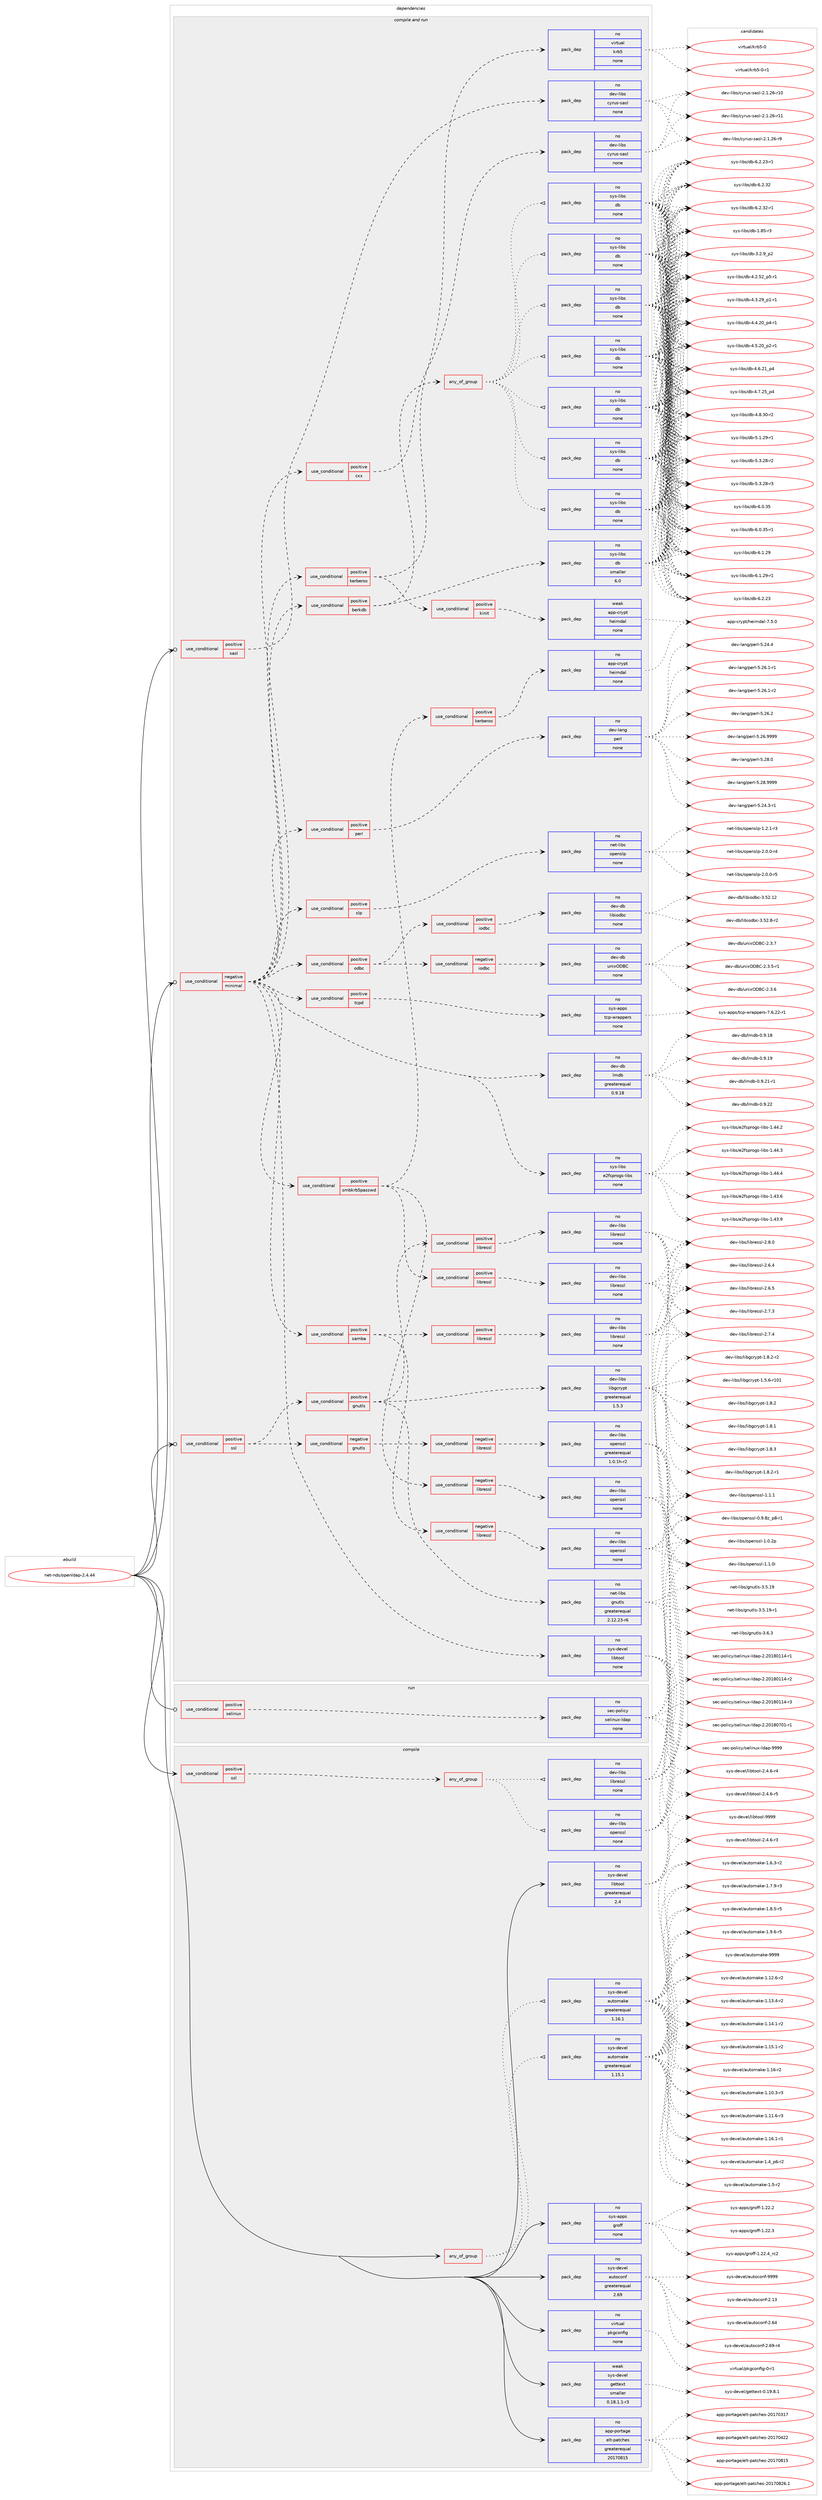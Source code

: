 digraph prolog {

# *************
# Graph options
# *************

newrank=true;
concentrate=true;
compound=true;
graph [rankdir=LR,fontname=Helvetica,fontsize=10,ranksep=1.5];#, ranksep=2.5, nodesep=0.2];
edge  [arrowhead=vee];
node  [fontname=Helvetica,fontsize=10];

# **********
# The ebuild
# **********

subgraph cluster_leftcol {
color=gray;
rank=same;
label=<<i>ebuild</i>>;
id [label="net-nds/openldap-2.4.44", color=red, width=4, href="../net-nds/openldap-2.4.44.svg"];
}

# ****************
# The dependencies
# ****************

subgraph cluster_midcol {
color=gray;
label=<<i>dependencies</i>>;
subgraph cluster_compile {
fillcolor="#eeeeee";
style=filled;
label=<<i>compile</i>>;
subgraph any176 {
dependency9151 [label=<<TABLE BORDER="0" CELLBORDER="1" CELLSPACING="0" CELLPADDING="4"><TR><TD CELLPADDING="10">any_of_group</TD></TR></TABLE>>, shape=none, color=red];subgraph pack7079 {
dependency9152 [label=<<TABLE BORDER="0" CELLBORDER="1" CELLSPACING="0" CELLPADDING="4" WIDTH="220"><TR><TD ROWSPAN="6" CELLPADDING="30">pack_dep</TD></TR><TR><TD WIDTH="110">no</TD></TR><TR><TD>sys-devel</TD></TR><TR><TD>automake</TD></TR><TR><TD>greaterequal</TD></TR><TR><TD>1.16.1</TD></TR></TABLE>>, shape=none, color=blue];
}
dependency9151:e -> dependency9152:w [weight=20,style="dotted",arrowhead="oinv"];
subgraph pack7080 {
dependency9153 [label=<<TABLE BORDER="0" CELLBORDER="1" CELLSPACING="0" CELLPADDING="4" WIDTH="220"><TR><TD ROWSPAN="6" CELLPADDING="30">pack_dep</TD></TR><TR><TD WIDTH="110">no</TD></TR><TR><TD>sys-devel</TD></TR><TR><TD>automake</TD></TR><TR><TD>greaterequal</TD></TR><TR><TD>1.15.1</TD></TR></TABLE>>, shape=none, color=blue];
}
dependency9151:e -> dependency9153:w [weight=20,style="dotted",arrowhead="oinv"];
}
id:e -> dependency9151:w [weight=20,style="solid",arrowhead="vee"];
subgraph cond1887 {
dependency9154 [label=<<TABLE BORDER="0" CELLBORDER="1" CELLSPACING="0" CELLPADDING="4"><TR><TD ROWSPAN="3" CELLPADDING="10">use_conditional</TD></TR><TR><TD>positive</TD></TR><TR><TD>ssl</TD></TR></TABLE>>, shape=none, color=red];
subgraph any177 {
dependency9155 [label=<<TABLE BORDER="0" CELLBORDER="1" CELLSPACING="0" CELLPADDING="4"><TR><TD CELLPADDING="10">any_of_group</TD></TR></TABLE>>, shape=none, color=red];subgraph pack7081 {
dependency9156 [label=<<TABLE BORDER="0" CELLBORDER="1" CELLSPACING="0" CELLPADDING="4" WIDTH="220"><TR><TD ROWSPAN="6" CELLPADDING="30">pack_dep</TD></TR><TR><TD WIDTH="110">no</TD></TR><TR><TD>dev-libs</TD></TR><TR><TD>openssl</TD></TR><TR><TD>none</TD></TR><TR><TD></TD></TR></TABLE>>, shape=none, color=blue];
}
dependency9155:e -> dependency9156:w [weight=20,style="dotted",arrowhead="oinv"];
subgraph pack7082 {
dependency9157 [label=<<TABLE BORDER="0" CELLBORDER="1" CELLSPACING="0" CELLPADDING="4" WIDTH="220"><TR><TD ROWSPAN="6" CELLPADDING="30">pack_dep</TD></TR><TR><TD WIDTH="110">no</TD></TR><TR><TD>dev-libs</TD></TR><TR><TD>libressl</TD></TR><TR><TD>none</TD></TR><TR><TD></TD></TR></TABLE>>, shape=none, color=blue];
}
dependency9155:e -> dependency9157:w [weight=20,style="dotted",arrowhead="oinv"];
}
dependency9154:e -> dependency9155:w [weight=20,style="dashed",arrowhead="vee"];
}
id:e -> dependency9154:w [weight=20,style="solid",arrowhead="vee"];
subgraph pack7083 {
dependency9158 [label=<<TABLE BORDER="0" CELLBORDER="1" CELLSPACING="0" CELLPADDING="4" WIDTH="220"><TR><TD ROWSPAN="6" CELLPADDING="30">pack_dep</TD></TR><TR><TD WIDTH="110">no</TD></TR><TR><TD>app-portage</TD></TR><TR><TD>elt-patches</TD></TR><TR><TD>greaterequal</TD></TR><TR><TD>20170815</TD></TR></TABLE>>, shape=none, color=blue];
}
id:e -> dependency9158:w [weight=20,style="solid",arrowhead="vee"];
subgraph pack7084 {
dependency9159 [label=<<TABLE BORDER="0" CELLBORDER="1" CELLSPACING="0" CELLPADDING="4" WIDTH="220"><TR><TD ROWSPAN="6" CELLPADDING="30">pack_dep</TD></TR><TR><TD WIDTH="110">no</TD></TR><TR><TD>sys-apps</TD></TR><TR><TD>groff</TD></TR><TR><TD>none</TD></TR><TR><TD></TD></TR></TABLE>>, shape=none, color=blue];
}
id:e -> dependency9159:w [weight=20,style="solid",arrowhead="vee"];
subgraph pack7085 {
dependency9160 [label=<<TABLE BORDER="0" CELLBORDER="1" CELLSPACING="0" CELLPADDING="4" WIDTH="220"><TR><TD ROWSPAN="6" CELLPADDING="30">pack_dep</TD></TR><TR><TD WIDTH="110">no</TD></TR><TR><TD>sys-devel</TD></TR><TR><TD>autoconf</TD></TR><TR><TD>greaterequal</TD></TR><TR><TD>2.69</TD></TR></TABLE>>, shape=none, color=blue];
}
id:e -> dependency9160:w [weight=20,style="solid",arrowhead="vee"];
subgraph pack7086 {
dependency9161 [label=<<TABLE BORDER="0" CELLBORDER="1" CELLSPACING="0" CELLPADDING="4" WIDTH="220"><TR><TD ROWSPAN="6" CELLPADDING="30">pack_dep</TD></TR><TR><TD WIDTH="110">no</TD></TR><TR><TD>sys-devel</TD></TR><TR><TD>libtool</TD></TR><TR><TD>greaterequal</TD></TR><TR><TD>2.4</TD></TR></TABLE>>, shape=none, color=blue];
}
id:e -> dependency9161:w [weight=20,style="solid",arrowhead="vee"];
subgraph pack7087 {
dependency9162 [label=<<TABLE BORDER="0" CELLBORDER="1" CELLSPACING="0" CELLPADDING="4" WIDTH="220"><TR><TD ROWSPAN="6" CELLPADDING="30">pack_dep</TD></TR><TR><TD WIDTH="110">no</TD></TR><TR><TD>virtual</TD></TR><TR><TD>pkgconfig</TD></TR><TR><TD>none</TD></TR><TR><TD></TD></TR></TABLE>>, shape=none, color=blue];
}
id:e -> dependency9162:w [weight=20,style="solid",arrowhead="vee"];
subgraph pack7088 {
dependency9163 [label=<<TABLE BORDER="0" CELLBORDER="1" CELLSPACING="0" CELLPADDING="4" WIDTH="220"><TR><TD ROWSPAN="6" CELLPADDING="30">pack_dep</TD></TR><TR><TD WIDTH="110">weak</TD></TR><TR><TD>sys-devel</TD></TR><TR><TD>gettext</TD></TR><TR><TD>smaller</TD></TR><TR><TD>0.18.1.1-r3</TD></TR></TABLE>>, shape=none, color=blue];
}
id:e -> dependency9163:w [weight=20,style="solid",arrowhead="vee"];
}
subgraph cluster_compileandrun {
fillcolor="#eeeeee";
style=filled;
label=<<i>compile and run</i>>;
subgraph cond1888 {
dependency9164 [label=<<TABLE BORDER="0" CELLBORDER="1" CELLSPACING="0" CELLPADDING="4"><TR><TD ROWSPAN="3" CELLPADDING="10">use_conditional</TD></TR><TR><TD>negative</TD></TR><TR><TD>minimal</TD></TR></TABLE>>, shape=none, color=red];
subgraph pack7089 {
dependency9165 [label=<<TABLE BORDER="0" CELLBORDER="1" CELLSPACING="0" CELLPADDING="4" WIDTH="220"><TR><TD ROWSPAN="6" CELLPADDING="30">pack_dep</TD></TR><TR><TD WIDTH="110">no</TD></TR><TR><TD>sys-devel</TD></TR><TR><TD>libtool</TD></TR><TR><TD>none</TD></TR><TR><TD></TD></TR></TABLE>>, shape=none, color=blue];
}
dependency9164:e -> dependency9165:w [weight=20,style="dashed",arrowhead="vee"];
subgraph pack7090 {
dependency9166 [label=<<TABLE BORDER="0" CELLBORDER="1" CELLSPACING="0" CELLPADDING="4" WIDTH="220"><TR><TD ROWSPAN="6" CELLPADDING="30">pack_dep</TD></TR><TR><TD WIDTH="110">no</TD></TR><TR><TD>sys-libs</TD></TR><TR><TD>e2fsprogs-libs</TD></TR><TR><TD>none</TD></TR><TR><TD></TD></TR></TABLE>>, shape=none, color=blue];
}
dependency9164:e -> dependency9166:w [weight=20,style="dashed",arrowhead="vee"];
subgraph pack7091 {
dependency9167 [label=<<TABLE BORDER="0" CELLBORDER="1" CELLSPACING="0" CELLPADDING="4" WIDTH="220"><TR><TD ROWSPAN="6" CELLPADDING="30">pack_dep</TD></TR><TR><TD WIDTH="110">no</TD></TR><TR><TD>dev-db</TD></TR><TR><TD>lmdb</TD></TR><TR><TD>greaterequal</TD></TR><TR><TD>0.9.18</TD></TR></TABLE>>, shape=none, color=blue];
}
dependency9164:e -> dependency9167:w [weight=20,style="dashed",arrowhead="vee"];
subgraph cond1889 {
dependency9168 [label=<<TABLE BORDER="0" CELLBORDER="1" CELLSPACING="0" CELLPADDING="4"><TR><TD ROWSPAN="3" CELLPADDING="10">use_conditional</TD></TR><TR><TD>positive</TD></TR><TR><TD>tcpd</TD></TR></TABLE>>, shape=none, color=red];
subgraph pack7092 {
dependency9169 [label=<<TABLE BORDER="0" CELLBORDER="1" CELLSPACING="0" CELLPADDING="4" WIDTH="220"><TR><TD ROWSPAN="6" CELLPADDING="30">pack_dep</TD></TR><TR><TD WIDTH="110">no</TD></TR><TR><TD>sys-apps</TD></TR><TR><TD>tcp-wrappers</TD></TR><TR><TD>none</TD></TR><TR><TD></TD></TR></TABLE>>, shape=none, color=blue];
}
dependency9168:e -> dependency9169:w [weight=20,style="dashed",arrowhead="vee"];
}
dependency9164:e -> dependency9168:w [weight=20,style="dashed",arrowhead="vee"];
subgraph cond1890 {
dependency9170 [label=<<TABLE BORDER="0" CELLBORDER="1" CELLSPACING="0" CELLPADDING="4"><TR><TD ROWSPAN="3" CELLPADDING="10">use_conditional</TD></TR><TR><TD>positive</TD></TR><TR><TD>odbc</TD></TR></TABLE>>, shape=none, color=red];
subgraph cond1891 {
dependency9171 [label=<<TABLE BORDER="0" CELLBORDER="1" CELLSPACING="0" CELLPADDING="4"><TR><TD ROWSPAN="3" CELLPADDING="10">use_conditional</TD></TR><TR><TD>negative</TD></TR><TR><TD>iodbc</TD></TR></TABLE>>, shape=none, color=red];
subgraph pack7093 {
dependency9172 [label=<<TABLE BORDER="0" CELLBORDER="1" CELLSPACING="0" CELLPADDING="4" WIDTH="220"><TR><TD ROWSPAN="6" CELLPADDING="30">pack_dep</TD></TR><TR><TD WIDTH="110">no</TD></TR><TR><TD>dev-db</TD></TR><TR><TD>unixODBC</TD></TR><TR><TD>none</TD></TR><TR><TD></TD></TR></TABLE>>, shape=none, color=blue];
}
dependency9171:e -> dependency9172:w [weight=20,style="dashed",arrowhead="vee"];
}
dependency9170:e -> dependency9171:w [weight=20,style="dashed",arrowhead="vee"];
subgraph cond1892 {
dependency9173 [label=<<TABLE BORDER="0" CELLBORDER="1" CELLSPACING="0" CELLPADDING="4"><TR><TD ROWSPAN="3" CELLPADDING="10">use_conditional</TD></TR><TR><TD>positive</TD></TR><TR><TD>iodbc</TD></TR></TABLE>>, shape=none, color=red];
subgraph pack7094 {
dependency9174 [label=<<TABLE BORDER="0" CELLBORDER="1" CELLSPACING="0" CELLPADDING="4" WIDTH="220"><TR><TD ROWSPAN="6" CELLPADDING="30">pack_dep</TD></TR><TR><TD WIDTH="110">no</TD></TR><TR><TD>dev-db</TD></TR><TR><TD>libiodbc</TD></TR><TR><TD>none</TD></TR><TR><TD></TD></TR></TABLE>>, shape=none, color=blue];
}
dependency9173:e -> dependency9174:w [weight=20,style="dashed",arrowhead="vee"];
}
dependency9170:e -> dependency9173:w [weight=20,style="dashed",arrowhead="vee"];
}
dependency9164:e -> dependency9170:w [weight=20,style="dashed",arrowhead="vee"];
subgraph cond1893 {
dependency9175 [label=<<TABLE BORDER="0" CELLBORDER="1" CELLSPACING="0" CELLPADDING="4"><TR><TD ROWSPAN="3" CELLPADDING="10">use_conditional</TD></TR><TR><TD>positive</TD></TR><TR><TD>slp</TD></TR></TABLE>>, shape=none, color=red];
subgraph pack7095 {
dependency9176 [label=<<TABLE BORDER="0" CELLBORDER="1" CELLSPACING="0" CELLPADDING="4" WIDTH="220"><TR><TD ROWSPAN="6" CELLPADDING="30">pack_dep</TD></TR><TR><TD WIDTH="110">no</TD></TR><TR><TD>net-libs</TD></TR><TR><TD>openslp</TD></TR><TR><TD>none</TD></TR><TR><TD></TD></TR></TABLE>>, shape=none, color=blue];
}
dependency9175:e -> dependency9176:w [weight=20,style="dashed",arrowhead="vee"];
}
dependency9164:e -> dependency9175:w [weight=20,style="dashed",arrowhead="vee"];
subgraph cond1894 {
dependency9177 [label=<<TABLE BORDER="0" CELLBORDER="1" CELLSPACING="0" CELLPADDING="4"><TR><TD ROWSPAN="3" CELLPADDING="10">use_conditional</TD></TR><TR><TD>positive</TD></TR><TR><TD>perl</TD></TR></TABLE>>, shape=none, color=red];
subgraph pack7096 {
dependency9178 [label=<<TABLE BORDER="0" CELLBORDER="1" CELLSPACING="0" CELLPADDING="4" WIDTH="220"><TR><TD ROWSPAN="6" CELLPADDING="30">pack_dep</TD></TR><TR><TD WIDTH="110">no</TD></TR><TR><TD>dev-lang</TD></TR><TR><TD>perl</TD></TR><TR><TD>none</TD></TR><TR><TD></TD></TR></TABLE>>, shape=none, color=blue];
}
dependency9177:e -> dependency9178:w [weight=20,style="dashed",arrowhead="vee"];
}
dependency9164:e -> dependency9177:w [weight=20,style="dashed",arrowhead="vee"];
subgraph cond1895 {
dependency9179 [label=<<TABLE BORDER="0" CELLBORDER="1" CELLSPACING="0" CELLPADDING="4"><TR><TD ROWSPAN="3" CELLPADDING="10">use_conditional</TD></TR><TR><TD>positive</TD></TR><TR><TD>samba</TD></TR></TABLE>>, shape=none, color=red];
subgraph cond1896 {
dependency9180 [label=<<TABLE BORDER="0" CELLBORDER="1" CELLSPACING="0" CELLPADDING="4"><TR><TD ROWSPAN="3" CELLPADDING="10">use_conditional</TD></TR><TR><TD>negative</TD></TR><TR><TD>libressl</TD></TR></TABLE>>, shape=none, color=red];
subgraph pack7097 {
dependency9181 [label=<<TABLE BORDER="0" CELLBORDER="1" CELLSPACING="0" CELLPADDING="4" WIDTH="220"><TR><TD ROWSPAN="6" CELLPADDING="30">pack_dep</TD></TR><TR><TD WIDTH="110">no</TD></TR><TR><TD>dev-libs</TD></TR><TR><TD>openssl</TD></TR><TR><TD>none</TD></TR><TR><TD></TD></TR></TABLE>>, shape=none, color=blue];
}
dependency9180:e -> dependency9181:w [weight=20,style="dashed",arrowhead="vee"];
}
dependency9179:e -> dependency9180:w [weight=20,style="dashed",arrowhead="vee"];
subgraph cond1897 {
dependency9182 [label=<<TABLE BORDER="0" CELLBORDER="1" CELLSPACING="0" CELLPADDING="4"><TR><TD ROWSPAN="3" CELLPADDING="10">use_conditional</TD></TR><TR><TD>positive</TD></TR><TR><TD>libressl</TD></TR></TABLE>>, shape=none, color=red];
subgraph pack7098 {
dependency9183 [label=<<TABLE BORDER="0" CELLBORDER="1" CELLSPACING="0" CELLPADDING="4" WIDTH="220"><TR><TD ROWSPAN="6" CELLPADDING="30">pack_dep</TD></TR><TR><TD WIDTH="110">no</TD></TR><TR><TD>dev-libs</TD></TR><TR><TD>libressl</TD></TR><TR><TD>none</TD></TR><TR><TD></TD></TR></TABLE>>, shape=none, color=blue];
}
dependency9182:e -> dependency9183:w [weight=20,style="dashed",arrowhead="vee"];
}
dependency9179:e -> dependency9182:w [weight=20,style="dashed",arrowhead="vee"];
}
dependency9164:e -> dependency9179:w [weight=20,style="dashed",arrowhead="vee"];
subgraph cond1898 {
dependency9184 [label=<<TABLE BORDER="0" CELLBORDER="1" CELLSPACING="0" CELLPADDING="4"><TR><TD ROWSPAN="3" CELLPADDING="10">use_conditional</TD></TR><TR><TD>positive</TD></TR><TR><TD>berkdb</TD></TR></TABLE>>, shape=none, color=red];
subgraph pack7099 {
dependency9185 [label=<<TABLE BORDER="0" CELLBORDER="1" CELLSPACING="0" CELLPADDING="4" WIDTH="220"><TR><TD ROWSPAN="6" CELLPADDING="30">pack_dep</TD></TR><TR><TD WIDTH="110">no</TD></TR><TR><TD>sys-libs</TD></TR><TR><TD>db</TD></TR><TR><TD>smaller</TD></TR><TR><TD>6.0</TD></TR></TABLE>>, shape=none, color=blue];
}
dependency9184:e -> dependency9185:w [weight=20,style="dashed",arrowhead="vee"];
subgraph any178 {
dependency9186 [label=<<TABLE BORDER="0" CELLBORDER="1" CELLSPACING="0" CELLPADDING="4"><TR><TD CELLPADDING="10">any_of_group</TD></TR></TABLE>>, shape=none, color=red];subgraph pack7100 {
dependency9187 [label=<<TABLE BORDER="0" CELLBORDER="1" CELLSPACING="0" CELLPADDING="4" WIDTH="220"><TR><TD ROWSPAN="6" CELLPADDING="30">pack_dep</TD></TR><TR><TD WIDTH="110">no</TD></TR><TR><TD>sys-libs</TD></TR><TR><TD>db</TD></TR><TR><TD>none</TD></TR><TR><TD></TD></TR></TABLE>>, shape=none, color=blue];
}
dependency9186:e -> dependency9187:w [weight=20,style="dotted",arrowhead="oinv"];
subgraph pack7101 {
dependency9188 [label=<<TABLE BORDER="0" CELLBORDER="1" CELLSPACING="0" CELLPADDING="4" WIDTH="220"><TR><TD ROWSPAN="6" CELLPADDING="30">pack_dep</TD></TR><TR><TD WIDTH="110">no</TD></TR><TR><TD>sys-libs</TD></TR><TR><TD>db</TD></TR><TR><TD>none</TD></TR><TR><TD></TD></TR></TABLE>>, shape=none, color=blue];
}
dependency9186:e -> dependency9188:w [weight=20,style="dotted",arrowhead="oinv"];
subgraph pack7102 {
dependency9189 [label=<<TABLE BORDER="0" CELLBORDER="1" CELLSPACING="0" CELLPADDING="4" WIDTH="220"><TR><TD ROWSPAN="6" CELLPADDING="30">pack_dep</TD></TR><TR><TD WIDTH="110">no</TD></TR><TR><TD>sys-libs</TD></TR><TR><TD>db</TD></TR><TR><TD>none</TD></TR><TR><TD></TD></TR></TABLE>>, shape=none, color=blue];
}
dependency9186:e -> dependency9189:w [weight=20,style="dotted",arrowhead="oinv"];
subgraph pack7103 {
dependency9190 [label=<<TABLE BORDER="0" CELLBORDER="1" CELLSPACING="0" CELLPADDING="4" WIDTH="220"><TR><TD ROWSPAN="6" CELLPADDING="30">pack_dep</TD></TR><TR><TD WIDTH="110">no</TD></TR><TR><TD>sys-libs</TD></TR><TR><TD>db</TD></TR><TR><TD>none</TD></TR><TR><TD></TD></TR></TABLE>>, shape=none, color=blue];
}
dependency9186:e -> dependency9190:w [weight=20,style="dotted",arrowhead="oinv"];
subgraph pack7104 {
dependency9191 [label=<<TABLE BORDER="0" CELLBORDER="1" CELLSPACING="0" CELLPADDING="4" WIDTH="220"><TR><TD ROWSPAN="6" CELLPADDING="30">pack_dep</TD></TR><TR><TD WIDTH="110">no</TD></TR><TR><TD>sys-libs</TD></TR><TR><TD>db</TD></TR><TR><TD>none</TD></TR><TR><TD></TD></TR></TABLE>>, shape=none, color=blue];
}
dependency9186:e -> dependency9191:w [weight=20,style="dotted",arrowhead="oinv"];
subgraph pack7105 {
dependency9192 [label=<<TABLE BORDER="0" CELLBORDER="1" CELLSPACING="0" CELLPADDING="4" WIDTH="220"><TR><TD ROWSPAN="6" CELLPADDING="30">pack_dep</TD></TR><TR><TD WIDTH="110">no</TD></TR><TR><TD>sys-libs</TD></TR><TR><TD>db</TD></TR><TR><TD>none</TD></TR><TR><TD></TD></TR></TABLE>>, shape=none, color=blue];
}
dependency9186:e -> dependency9192:w [weight=20,style="dotted",arrowhead="oinv"];
subgraph pack7106 {
dependency9193 [label=<<TABLE BORDER="0" CELLBORDER="1" CELLSPACING="0" CELLPADDING="4" WIDTH="220"><TR><TD ROWSPAN="6" CELLPADDING="30">pack_dep</TD></TR><TR><TD WIDTH="110">no</TD></TR><TR><TD>sys-libs</TD></TR><TR><TD>db</TD></TR><TR><TD>none</TD></TR><TR><TD></TD></TR></TABLE>>, shape=none, color=blue];
}
dependency9186:e -> dependency9193:w [weight=20,style="dotted",arrowhead="oinv"];
}
dependency9184:e -> dependency9186:w [weight=20,style="dashed",arrowhead="vee"];
}
dependency9164:e -> dependency9184:w [weight=20,style="dashed",arrowhead="vee"];
subgraph cond1899 {
dependency9194 [label=<<TABLE BORDER="0" CELLBORDER="1" CELLSPACING="0" CELLPADDING="4"><TR><TD ROWSPAN="3" CELLPADDING="10">use_conditional</TD></TR><TR><TD>positive</TD></TR><TR><TD>smbkrb5passwd</TD></TR></TABLE>>, shape=none, color=red];
subgraph cond1900 {
dependency9195 [label=<<TABLE BORDER="0" CELLBORDER="1" CELLSPACING="0" CELLPADDING="4"><TR><TD ROWSPAN="3" CELLPADDING="10">use_conditional</TD></TR><TR><TD>negative</TD></TR><TR><TD>libressl</TD></TR></TABLE>>, shape=none, color=red];
subgraph pack7107 {
dependency9196 [label=<<TABLE BORDER="0" CELLBORDER="1" CELLSPACING="0" CELLPADDING="4" WIDTH="220"><TR><TD ROWSPAN="6" CELLPADDING="30">pack_dep</TD></TR><TR><TD WIDTH="110">no</TD></TR><TR><TD>dev-libs</TD></TR><TR><TD>openssl</TD></TR><TR><TD>none</TD></TR><TR><TD></TD></TR></TABLE>>, shape=none, color=blue];
}
dependency9195:e -> dependency9196:w [weight=20,style="dashed",arrowhead="vee"];
}
dependency9194:e -> dependency9195:w [weight=20,style="dashed",arrowhead="vee"];
subgraph cond1901 {
dependency9197 [label=<<TABLE BORDER="0" CELLBORDER="1" CELLSPACING="0" CELLPADDING="4"><TR><TD ROWSPAN="3" CELLPADDING="10">use_conditional</TD></TR><TR><TD>positive</TD></TR><TR><TD>libressl</TD></TR></TABLE>>, shape=none, color=red];
subgraph pack7108 {
dependency9198 [label=<<TABLE BORDER="0" CELLBORDER="1" CELLSPACING="0" CELLPADDING="4" WIDTH="220"><TR><TD ROWSPAN="6" CELLPADDING="30">pack_dep</TD></TR><TR><TD WIDTH="110">no</TD></TR><TR><TD>dev-libs</TD></TR><TR><TD>libressl</TD></TR><TR><TD>none</TD></TR><TR><TD></TD></TR></TABLE>>, shape=none, color=blue];
}
dependency9197:e -> dependency9198:w [weight=20,style="dashed",arrowhead="vee"];
}
dependency9194:e -> dependency9197:w [weight=20,style="dashed",arrowhead="vee"];
subgraph cond1902 {
dependency9199 [label=<<TABLE BORDER="0" CELLBORDER="1" CELLSPACING="0" CELLPADDING="4"><TR><TD ROWSPAN="3" CELLPADDING="10">use_conditional</TD></TR><TR><TD>positive</TD></TR><TR><TD>kerberos</TD></TR></TABLE>>, shape=none, color=red];
subgraph pack7109 {
dependency9200 [label=<<TABLE BORDER="0" CELLBORDER="1" CELLSPACING="0" CELLPADDING="4" WIDTH="220"><TR><TD ROWSPAN="6" CELLPADDING="30">pack_dep</TD></TR><TR><TD WIDTH="110">no</TD></TR><TR><TD>app-crypt</TD></TR><TR><TD>heimdal</TD></TR><TR><TD>none</TD></TR><TR><TD></TD></TR></TABLE>>, shape=none, color=blue];
}
dependency9199:e -> dependency9200:w [weight=20,style="dashed",arrowhead="vee"];
}
dependency9194:e -> dependency9199:w [weight=20,style="dashed",arrowhead="vee"];
}
dependency9164:e -> dependency9194:w [weight=20,style="dashed",arrowhead="vee"];
subgraph cond1903 {
dependency9201 [label=<<TABLE BORDER="0" CELLBORDER="1" CELLSPACING="0" CELLPADDING="4"><TR><TD ROWSPAN="3" CELLPADDING="10">use_conditional</TD></TR><TR><TD>positive</TD></TR><TR><TD>kerberos</TD></TR></TABLE>>, shape=none, color=red];
subgraph pack7110 {
dependency9202 [label=<<TABLE BORDER="0" CELLBORDER="1" CELLSPACING="0" CELLPADDING="4" WIDTH="220"><TR><TD ROWSPAN="6" CELLPADDING="30">pack_dep</TD></TR><TR><TD WIDTH="110">no</TD></TR><TR><TD>virtual</TD></TR><TR><TD>krb5</TD></TR><TR><TD>none</TD></TR><TR><TD></TD></TR></TABLE>>, shape=none, color=blue];
}
dependency9201:e -> dependency9202:w [weight=20,style="dashed",arrowhead="vee"];
subgraph cond1904 {
dependency9203 [label=<<TABLE BORDER="0" CELLBORDER="1" CELLSPACING="0" CELLPADDING="4"><TR><TD ROWSPAN="3" CELLPADDING="10">use_conditional</TD></TR><TR><TD>positive</TD></TR><TR><TD>kinit</TD></TR></TABLE>>, shape=none, color=red];
subgraph pack7111 {
dependency9204 [label=<<TABLE BORDER="0" CELLBORDER="1" CELLSPACING="0" CELLPADDING="4" WIDTH="220"><TR><TD ROWSPAN="6" CELLPADDING="30">pack_dep</TD></TR><TR><TD WIDTH="110">weak</TD></TR><TR><TD>app-crypt</TD></TR><TR><TD>heimdal</TD></TR><TR><TD>none</TD></TR><TR><TD></TD></TR></TABLE>>, shape=none, color=blue];
}
dependency9203:e -> dependency9204:w [weight=20,style="dashed",arrowhead="vee"];
}
dependency9201:e -> dependency9203:w [weight=20,style="dashed",arrowhead="vee"];
}
dependency9164:e -> dependency9201:w [weight=20,style="dashed",arrowhead="vee"];
subgraph cond1905 {
dependency9205 [label=<<TABLE BORDER="0" CELLBORDER="1" CELLSPACING="0" CELLPADDING="4"><TR><TD ROWSPAN="3" CELLPADDING="10">use_conditional</TD></TR><TR><TD>positive</TD></TR><TR><TD>cxx</TD></TR></TABLE>>, shape=none, color=red];
subgraph pack7112 {
dependency9206 [label=<<TABLE BORDER="0" CELLBORDER="1" CELLSPACING="0" CELLPADDING="4" WIDTH="220"><TR><TD ROWSPAN="6" CELLPADDING="30">pack_dep</TD></TR><TR><TD WIDTH="110">no</TD></TR><TR><TD>dev-libs</TD></TR><TR><TD>cyrus-sasl</TD></TR><TR><TD>none</TD></TR><TR><TD></TD></TR></TABLE>>, shape=none, color=blue];
}
dependency9205:e -> dependency9206:w [weight=20,style="dashed",arrowhead="vee"];
}
dependency9164:e -> dependency9205:w [weight=20,style="dashed",arrowhead="vee"];
}
id:e -> dependency9164:w [weight=20,style="solid",arrowhead="odotvee"];
subgraph cond1906 {
dependency9207 [label=<<TABLE BORDER="0" CELLBORDER="1" CELLSPACING="0" CELLPADDING="4"><TR><TD ROWSPAN="3" CELLPADDING="10">use_conditional</TD></TR><TR><TD>positive</TD></TR><TR><TD>sasl</TD></TR></TABLE>>, shape=none, color=red];
subgraph pack7113 {
dependency9208 [label=<<TABLE BORDER="0" CELLBORDER="1" CELLSPACING="0" CELLPADDING="4" WIDTH="220"><TR><TD ROWSPAN="6" CELLPADDING="30">pack_dep</TD></TR><TR><TD WIDTH="110">no</TD></TR><TR><TD>dev-libs</TD></TR><TR><TD>cyrus-sasl</TD></TR><TR><TD>none</TD></TR><TR><TD></TD></TR></TABLE>>, shape=none, color=blue];
}
dependency9207:e -> dependency9208:w [weight=20,style="dashed",arrowhead="vee"];
}
id:e -> dependency9207:w [weight=20,style="solid",arrowhead="odotvee"];
subgraph cond1907 {
dependency9209 [label=<<TABLE BORDER="0" CELLBORDER="1" CELLSPACING="0" CELLPADDING="4"><TR><TD ROWSPAN="3" CELLPADDING="10">use_conditional</TD></TR><TR><TD>positive</TD></TR><TR><TD>ssl</TD></TR></TABLE>>, shape=none, color=red];
subgraph cond1908 {
dependency9210 [label=<<TABLE BORDER="0" CELLBORDER="1" CELLSPACING="0" CELLPADDING="4"><TR><TD ROWSPAN="3" CELLPADDING="10">use_conditional</TD></TR><TR><TD>negative</TD></TR><TR><TD>gnutls</TD></TR></TABLE>>, shape=none, color=red];
subgraph cond1909 {
dependency9211 [label=<<TABLE BORDER="0" CELLBORDER="1" CELLSPACING="0" CELLPADDING="4"><TR><TD ROWSPAN="3" CELLPADDING="10">use_conditional</TD></TR><TR><TD>negative</TD></TR><TR><TD>libressl</TD></TR></TABLE>>, shape=none, color=red];
subgraph pack7114 {
dependency9212 [label=<<TABLE BORDER="0" CELLBORDER="1" CELLSPACING="0" CELLPADDING="4" WIDTH="220"><TR><TD ROWSPAN="6" CELLPADDING="30">pack_dep</TD></TR><TR><TD WIDTH="110">no</TD></TR><TR><TD>dev-libs</TD></TR><TR><TD>openssl</TD></TR><TR><TD>greaterequal</TD></TR><TR><TD>1.0.1h-r2</TD></TR></TABLE>>, shape=none, color=blue];
}
dependency9211:e -> dependency9212:w [weight=20,style="dashed",arrowhead="vee"];
}
dependency9210:e -> dependency9211:w [weight=20,style="dashed",arrowhead="vee"];
}
dependency9209:e -> dependency9210:w [weight=20,style="dashed",arrowhead="vee"];
subgraph cond1910 {
dependency9213 [label=<<TABLE BORDER="0" CELLBORDER="1" CELLSPACING="0" CELLPADDING="4"><TR><TD ROWSPAN="3" CELLPADDING="10">use_conditional</TD></TR><TR><TD>positive</TD></TR><TR><TD>gnutls</TD></TR></TABLE>>, shape=none, color=red];
subgraph pack7115 {
dependency9214 [label=<<TABLE BORDER="0" CELLBORDER="1" CELLSPACING="0" CELLPADDING="4" WIDTH="220"><TR><TD ROWSPAN="6" CELLPADDING="30">pack_dep</TD></TR><TR><TD WIDTH="110">no</TD></TR><TR><TD>net-libs</TD></TR><TR><TD>gnutls</TD></TR><TR><TD>greaterequal</TD></TR><TR><TD>2.12.23-r6</TD></TR></TABLE>>, shape=none, color=blue];
}
dependency9213:e -> dependency9214:w [weight=20,style="dashed",arrowhead="vee"];
subgraph cond1911 {
dependency9215 [label=<<TABLE BORDER="0" CELLBORDER="1" CELLSPACING="0" CELLPADDING="4"><TR><TD ROWSPAN="3" CELLPADDING="10">use_conditional</TD></TR><TR><TD>positive</TD></TR><TR><TD>libressl</TD></TR></TABLE>>, shape=none, color=red];
subgraph pack7116 {
dependency9216 [label=<<TABLE BORDER="0" CELLBORDER="1" CELLSPACING="0" CELLPADDING="4" WIDTH="220"><TR><TD ROWSPAN="6" CELLPADDING="30">pack_dep</TD></TR><TR><TD WIDTH="110">no</TD></TR><TR><TD>dev-libs</TD></TR><TR><TD>libressl</TD></TR><TR><TD>none</TD></TR><TR><TD></TD></TR></TABLE>>, shape=none, color=blue];
}
dependency9215:e -> dependency9216:w [weight=20,style="dashed",arrowhead="vee"];
}
dependency9213:e -> dependency9215:w [weight=20,style="dashed",arrowhead="vee"];
subgraph pack7117 {
dependency9217 [label=<<TABLE BORDER="0" CELLBORDER="1" CELLSPACING="0" CELLPADDING="4" WIDTH="220"><TR><TD ROWSPAN="6" CELLPADDING="30">pack_dep</TD></TR><TR><TD WIDTH="110">no</TD></TR><TR><TD>dev-libs</TD></TR><TR><TD>libgcrypt</TD></TR><TR><TD>greaterequal</TD></TR><TR><TD>1.5.3</TD></TR></TABLE>>, shape=none, color=blue];
}
dependency9213:e -> dependency9217:w [weight=20,style="dashed",arrowhead="vee"];
}
dependency9209:e -> dependency9213:w [weight=20,style="dashed",arrowhead="vee"];
}
id:e -> dependency9209:w [weight=20,style="solid",arrowhead="odotvee"];
}
subgraph cluster_run {
fillcolor="#eeeeee";
style=filled;
label=<<i>run</i>>;
subgraph cond1912 {
dependency9218 [label=<<TABLE BORDER="0" CELLBORDER="1" CELLSPACING="0" CELLPADDING="4"><TR><TD ROWSPAN="3" CELLPADDING="10">use_conditional</TD></TR><TR><TD>positive</TD></TR><TR><TD>selinux</TD></TR></TABLE>>, shape=none, color=red];
subgraph pack7118 {
dependency9219 [label=<<TABLE BORDER="0" CELLBORDER="1" CELLSPACING="0" CELLPADDING="4" WIDTH="220"><TR><TD ROWSPAN="6" CELLPADDING="30">pack_dep</TD></TR><TR><TD WIDTH="110">no</TD></TR><TR><TD>sec-policy</TD></TR><TR><TD>selinux-ldap</TD></TR><TR><TD>none</TD></TR><TR><TD></TD></TR></TABLE>>, shape=none, color=blue];
}
dependency9218:e -> dependency9219:w [weight=20,style="dashed",arrowhead="vee"];
}
id:e -> dependency9218:w [weight=20,style="solid",arrowhead="odot"];
}
}

# **************
# The candidates
# **************

subgraph cluster_choices {
rank=same;
color=gray;
label=<<i>candidates</i>>;

subgraph choice7079 {
color=black;
nodesep=1;
choice11512111545100101118101108479711711611110997107101454946494846514511451 [label="sys-devel/automake-1.10.3-r3", color=red, width=4,href="../sys-devel/automake-1.10.3-r3.svg"];
choice11512111545100101118101108479711711611110997107101454946494946544511451 [label="sys-devel/automake-1.11.6-r3", color=red, width=4,href="../sys-devel/automake-1.11.6-r3.svg"];
choice11512111545100101118101108479711711611110997107101454946495046544511450 [label="sys-devel/automake-1.12.6-r2", color=red, width=4,href="../sys-devel/automake-1.12.6-r2.svg"];
choice11512111545100101118101108479711711611110997107101454946495146524511450 [label="sys-devel/automake-1.13.4-r2", color=red, width=4,href="../sys-devel/automake-1.13.4-r2.svg"];
choice11512111545100101118101108479711711611110997107101454946495246494511450 [label="sys-devel/automake-1.14.1-r2", color=red, width=4,href="../sys-devel/automake-1.14.1-r2.svg"];
choice11512111545100101118101108479711711611110997107101454946495346494511450 [label="sys-devel/automake-1.15.1-r2", color=red, width=4,href="../sys-devel/automake-1.15.1-r2.svg"];
choice1151211154510010111810110847971171161111099710710145494649544511450 [label="sys-devel/automake-1.16-r2", color=red, width=4,href="../sys-devel/automake-1.16-r2.svg"];
choice11512111545100101118101108479711711611110997107101454946495446494511449 [label="sys-devel/automake-1.16.1-r1", color=red, width=4,href="../sys-devel/automake-1.16.1-r1.svg"];
choice115121115451001011181011084797117116111109971071014549465295112544511450 [label="sys-devel/automake-1.4_p6-r2", color=red, width=4,href="../sys-devel/automake-1.4_p6-r2.svg"];
choice11512111545100101118101108479711711611110997107101454946534511450 [label="sys-devel/automake-1.5-r2", color=red, width=4,href="../sys-devel/automake-1.5-r2.svg"];
choice115121115451001011181011084797117116111109971071014549465446514511450 [label="sys-devel/automake-1.6.3-r2", color=red, width=4,href="../sys-devel/automake-1.6.3-r2.svg"];
choice115121115451001011181011084797117116111109971071014549465546574511451 [label="sys-devel/automake-1.7.9-r3", color=red, width=4,href="../sys-devel/automake-1.7.9-r3.svg"];
choice115121115451001011181011084797117116111109971071014549465646534511453 [label="sys-devel/automake-1.8.5-r5", color=red, width=4,href="../sys-devel/automake-1.8.5-r5.svg"];
choice115121115451001011181011084797117116111109971071014549465746544511453 [label="sys-devel/automake-1.9.6-r5", color=red, width=4,href="../sys-devel/automake-1.9.6-r5.svg"];
choice115121115451001011181011084797117116111109971071014557575757 [label="sys-devel/automake-9999", color=red, width=4,href="../sys-devel/automake-9999.svg"];
dependency9152:e -> choice11512111545100101118101108479711711611110997107101454946494846514511451:w [style=dotted,weight="100"];
dependency9152:e -> choice11512111545100101118101108479711711611110997107101454946494946544511451:w [style=dotted,weight="100"];
dependency9152:e -> choice11512111545100101118101108479711711611110997107101454946495046544511450:w [style=dotted,weight="100"];
dependency9152:e -> choice11512111545100101118101108479711711611110997107101454946495146524511450:w [style=dotted,weight="100"];
dependency9152:e -> choice11512111545100101118101108479711711611110997107101454946495246494511450:w [style=dotted,weight="100"];
dependency9152:e -> choice11512111545100101118101108479711711611110997107101454946495346494511450:w [style=dotted,weight="100"];
dependency9152:e -> choice1151211154510010111810110847971171161111099710710145494649544511450:w [style=dotted,weight="100"];
dependency9152:e -> choice11512111545100101118101108479711711611110997107101454946495446494511449:w [style=dotted,weight="100"];
dependency9152:e -> choice115121115451001011181011084797117116111109971071014549465295112544511450:w [style=dotted,weight="100"];
dependency9152:e -> choice11512111545100101118101108479711711611110997107101454946534511450:w [style=dotted,weight="100"];
dependency9152:e -> choice115121115451001011181011084797117116111109971071014549465446514511450:w [style=dotted,weight="100"];
dependency9152:e -> choice115121115451001011181011084797117116111109971071014549465546574511451:w [style=dotted,weight="100"];
dependency9152:e -> choice115121115451001011181011084797117116111109971071014549465646534511453:w [style=dotted,weight="100"];
dependency9152:e -> choice115121115451001011181011084797117116111109971071014549465746544511453:w [style=dotted,weight="100"];
dependency9152:e -> choice115121115451001011181011084797117116111109971071014557575757:w [style=dotted,weight="100"];
}
subgraph choice7080 {
color=black;
nodesep=1;
choice11512111545100101118101108479711711611110997107101454946494846514511451 [label="sys-devel/automake-1.10.3-r3", color=red, width=4,href="../sys-devel/automake-1.10.3-r3.svg"];
choice11512111545100101118101108479711711611110997107101454946494946544511451 [label="sys-devel/automake-1.11.6-r3", color=red, width=4,href="../sys-devel/automake-1.11.6-r3.svg"];
choice11512111545100101118101108479711711611110997107101454946495046544511450 [label="sys-devel/automake-1.12.6-r2", color=red, width=4,href="../sys-devel/automake-1.12.6-r2.svg"];
choice11512111545100101118101108479711711611110997107101454946495146524511450 [label="sys-devel/automake-1.13.4-r2", color=red, width=4,href="../sys-devel/automake-1.13.4-r2.svg"];
choice11512111545100101118101108479711711611110997107101454946495246494511450 [label="sys-devel/automake-1.14.1-r2", color=red, width=4,href="../sys-devel/automake-1.14.1-r2.svg"];
choice11512111545100101118101108479711711611110997107101454946495346494511450 [label="sys-devel/automake-1.15.1-r2", color=red, width=4,href="../sys-devel/automake-1.15.1-r2.svg"];
choice1151211154510010111810110847971171161111099710710145494649544511450 [label="sys-devel/automake-1.16-r2", color=red, width=4,href="../sys-devel/automake-1.16-r2.svg"];
choice11512111545100101118101108479711711611110997107101454946495446494511449 [label="sys-devel/automake-1.16.1-r1", color=red, width=4,href="../sys-devel/automake-1.16.1-r1.svg"];
choice115121115451001011181011084797117116111109971071014549465295112544511450 [label="sys-devel/automake-1.4_p6-r2", color=red, width=4,href="../sys-devel/automake-1.4_p6-r2.svg"];
choice11512111545100101118101108479711711611110997107101454946534511450 [label="sys-devel/automake-1.5-r2", color=red, width=4,href="../sys-devel/automake-1.5-r2.svg"];
choice115121115451001011181011084797117116111109971071014549465446514511450 [label="sys-devel/automake-1.6.3-r2", color=red, width=4,href="../sys-devel/automake-1.6.3-r2.svg"];
choice115121115451001011181011084797117116111109971071014549465546574511451 [label="sys-devel/automake-1.7.9-r3", color=red, width=4,href="../sys-devel/automake-1.7.9-r3.svg"];
choice115121115451001011181011084797117116111109971071014549465646534511453 [label="sys-devel/automake-1.8.5-r5", color=red, width=4,href="../sys-devel/automake-1.8.5-r5.svg"];
choice115121115451001011181011084797117116111109971071014549465746544511453 [label="sys-devel/automake-1.9.6-r5", color=red, width=4,href="../sys-devel/automake-1.9.6-r5.svg"];
choice115121115451001011181011084797117116111109971071014557575757 [label="sys-devel/automake-9999", color=red, width=4,href="../sys-devel/automake-9999.svg"];
dependency9153:e -> choice11512111545100101118101108479711711611110997107101454946494846514511451:w [style=dotted,weight="100"];
dependency9153:e -> choice11512111545100101118101108479711711611110997107101454946494946544511451:w [style=dotted,weight="100"];
dependency9153:e -> choice11512111545100101118101108479711711611110997107101454946495046544511450:w [style=dotted,weight="100"];
dependency9153:e -> choice11512111545100101118101108479711711611110997107101454946495146524511450:w [style=dotted,weight="100"];
dependency9153:e -> choice11512111545100101118101108479711711611110997107101454946495246494511450:w [style=dotted,weight="100"];
dependency9153:e -> choice11512111545100101118101108479711711611110997107101454946495346494511450:w [style=dotted,weight="100"];
dependency9153:e -> choice1151211154510010111810110847971171161111099710710145494649544511450:w [style=dotted,weight="100"];
dependency9153:e -> choice11512111545100101118101108479711711611110997107101454946495446494511449:w [style=dotted,weight="100"];
dependency9153:e -> choice115121115451001011181011084797117116111109971071014549465295112544511450:w [style=dotted,weight="100"];
dependency9153:e -> choice11512111545100101118101108479711711611110997107101454946534511450:w [style=dotted,weight="100"];
dependency9153:e -> choice115121115451001011181011084797117116111109971071014549465446514511450:w [style=dotted,weight="100"];
dependency9153:e -> choice115121115451001011181011084797117116111109971071014549465546574511451:w [style=dotted,weight="100"];
dependency9153:e -> choice115121115451001011181011084797117116111109971071014549465646534511453:w [style=dotted,weight="100"];
dependency9153:e -> choice115121115451001011181011084797117116111109971071014549465746544511453:w [style=dotted,weight="100"];
dependency9153:e -> choice115121115451001011181011084797117116111109971071014557575757:w [style=dotted,weight="100"];
}
subgraph choice7081 {
color=black;
nodesep=1;
choice10010111845108105981154711111210111011511510845484657465612295112564511449 [label="dev-libs/openssl-0.9.8z_p8-r1", color=red, width=4,href="../dev-libs/openssl-0.9.8z_p8-r1.svg"];
choice100101118451081059811547111112101110115115108454946484650112 [label="dev-libs/openssl-1.0.2p", color=red, width=4,href="../dev-libs/openssl-1.0.2p.svg"];
choice100101118451081059811547111112101110115115108454946494648105 [label="dev-libs/openssl-1.1.0i", color=red, width=4,href="../dev-libs/openssl-1.1.0i.svg"];
choice100101118451081059811547111112101110115115108454946494649 [label="dev-libs/openssl-1.1.1", color=red, width=4,href="../dev-libs/openssl-1.1.1.svg"];
dependency9156:e -> choice10010111845108105981154711111210111011511510845484657465612295112564511449:w [style=dotted,weight="100"];
dependency9156:e -> choice100101118451081059811547111112101110115115108454946484650112:w [style=dotted,weight="100"];
dependency9156:e -> choice100101118451081059811547111112101110115115108454946494648105:w [style=dotted,weight="100"];
dependency9156:e -> choice100101118451081059811547111112101110115115108454946494649:w [style=dotted,weight="100"];
}
subgraph choice7082 {
color=black;
nodesep=1;
choice10010111845108105981154710810598114101115115108455046544652 [label="dev-libs/libressl-2.6.4", color=red, width=4,href="../dev-libs/libressl-2.6.4.svg"];
choice10010111845108105981154710810598114101115115108455046544653 [label="dev-libs/libressl-2.6.5", color=red, width=4,href="../dev-libs/libressl-2.6.5.svg"];
choice10010111845108105981154710810598114101115115108455046554651 [label="dev-libs/libressl-2.7.3", color=red, width=4,href="../dev-libs/libressl-2.7.3.svg"];
choice10010111845108105981154710810598114101115115108455046554652 [label="dev-libs/libressl-2.7.4", color=red, width=4,href="../dev-libs/libressl-2.7.4.svg"];
choice10010111845108105981154710810598114101115115108455046564648 [label="dev-libs/libressl-2.8.0", color=red, width=4,href="../dev-libs/libressl-2.8.0.svg"];
dependency9157:e -> choice10010111845108105981154710810598114101115115108455046544652:w [style=dotted,weight="100"];
dependency9157:e -> choice10010111845108105981154710810598114101115115108455046544653:w [style=dotted,weight="100"];
dependency9157:e -> choice10010111845108105981154710810598114101115115108455046554651:w [style=dotted,weight="100"];
dependency9157:e -> choice10010111845108105981154710810598114101115115108455046554652:w [style=dotted,weight="100"];
dependency9157:e -> choice10010111845108105981154710810598114101115115108455046564648:w [style=dotted,weight="100"];
}
subgraph choice7083 {
color=black;
nodesep=1;
choice97112112451121111141169710310147101108116451129711699104101115455048495548514955 [label="app-portage/elt-patches-20170317", color=red, width=4,href="../app-portage/elt-patches-20170317.svg"];
choice97112112451121111141169710310147101108116451129711699104101115455048495548525050 [label="app-portage/elt-patches-20170422", color=red, width=4,href="../app-portage/elt-patches-20170422.svg"];
choice97112112451121111141169710310147101108116451129711699104101115455048495548564953 [label="app-portage/elt-patches-20170815", color=red, width=4,href="../app-portage/elt-patches-20170815.svg"];
choice971121124511211111411697103101471011081164511297116991041011154550484955485650544649 [label="app-portage/elt-patches-20170826.1", color=red, width=4,href="../app-portage/elt-patches-20170826.1.svg"];
dependency9158:e -> choice97112112451121111141169710310147101108116451129711699104101115455048495548514955:w [style=dotted,weight="100"];
dependency9158:e -> choice97112112451121111141169710310147101108116451129711699104101115455048495548525050:w [style=dotted,weight="100"];
dependency9158:e -> choice97112112451121111141169710310147101108116451129711699104101115455048495548564953:w [style=dotted,weight="100"];
dependency9158:e -> choice971121124511211111411697103101471011081164511297116991041011154550484955485650544649:w [style=dotted,weight="100"];
}
subgraph choice7084 {
color=black;
nodesep=1;
choice11512111545971121121154710311411110210245494650504650 [label="sys-apps/groff-1.22.2", color=red, width=4,href="../sys-apps/groff-1.22.2.svg"];
choice11512111545971121121154710311411110210245494650504651 [label="sys-apps/groff-1.22.3", color=red, width=4,href="../sys-apps/groff-1.22.3.svg"];
choice11512111545971121121154710311411110210245494650504652951149950 [label="sys-apps/groff-1.22.4_rc2", color=red, width=4,href="../sys-apps/groff-1.22.4_rc2.svg"];
dependency9159:e -> choice11512111545971121121154710311411110210245494650504650:w [style=dotted,weight="100"];
dependency9159:e -> choice11512111545971121121154710311411110210245494650504651:w [style=dotted,weight="100"];
dependency9159:e -> choice11512111545971121121154710311411110210245494650504652951149950:w [style=dotted,weight="100"];
}
subgraph choice7085 {
color=black;
nodesep=1;
choice115121115451001011181011084797117116111991111101024550464951 [label="sys-devel/autoconf-2.13", color=red, width=4,href="../sys-devel/autoconf-2.13.svg"];
choice115121115451001011181011084797117116111991111101024550465452 [label="sys-devel/autoconf-2.64", color=red, width=4,href="../sys-devel/autoconf-2.64.svg"];
choice1151211154510010111810110847971171161119911111010245504654574511452 [label="sys-devel/autoconf-2.69-r4", color=red, width=4,href="../sys-devel/autoconf-2.69-r4.svg"];
choice115121115451001011181011084797117116111991111101024557575757 [label="sys-devel/autoconf-9999", color=red, width=4,href="../sys-devel/autoconf-9999.svg"];
dependency9160:e -> choice115121115451001011181011084797117116111991111101024550464951:w [style=dotted,weight="100"];
dependency9160:e -> choice115121115451001011181011084797117116111991111101024550465452:w [style=dotted,weight="100"];
dependency9160:e -> choice1151211154510010111810110847971171161119911111010245504654574511452:w [style=dotted,weight="100"];
dependency9160:e -> choice115121115451001011181011084797117116111991111101024557575757:w [style=dotted,weight="100"];
}
subgraph choice7086 {
color=black;
nodesep=1;
choice1151211154510010111810110847108105981161111111084550465246544511451 [label="sys-devel/libtool-2.4.6-r3", color=red, width=4,href="../sys-devel/libtool-2.4.6-r3.svg"];
choice1151211154510010111810110847108105981161111111084550465246544511452 [label="sys-devel/libtool-2.4.6-r4", color=red, width=4,href="../sys-devel/libtool-2.4.6-r4.svg"];
choice1151211154510010111810110847108105981161111111084550465246544511453 [label="sys-devel/libtool-2.4.6-r5", color=red, width=4,href="../sys-devel/libtool-2.4.6-r5.svg"];
choice1151211154510010111810110847108105981161111111084557575757 [label="sys-devel/libtool-9999", color=red, width=4,href="../sys-devel/libtool-9999.svg"];
dependency9161:e -> choice1151211154510010111810110847108105981161111111084550465246544511451:w [style=dotted,weight="100"];
dependency9161:e -> choice1151211154510010111810110847108105981161111111084550465246544511452:w [style=dotted,weight="100"];
dependency9161:e -> choice1151211154510010111810110847108105981161111111084550465246544511453:w [style=dotted,weight="100"];
dependency9161:e -> choice1151211154510010111810110847108105981161111111084557575757:w [style=dotted,weight="100"];
}
subgraph choice7087 {
color=black;
nodesep=1;
choice11810511411611797108471121071039911111010210510345484511449 [label="virtual/pkgconfig-0-r1", color=red, width=4,href="../virtual/pkgconfig-0-r1.svg"];
dependency9162:e -> choice11810511411611797108471121071039911111010210510345484511449:w [style=dotted,weight="100"];
}
subgraph choice7088 {
color=black;
nodesep=1;
choice1151211154510010111810110847103101116116101120116454846495746564649 [label="sys-devel/gettext-0.19.8.1", color=red, width=4,href="../sys-devel/gettext-0.19.8.1.svg"];
dependency9163:e -> choice1151211154510010111810110847103101116116101120116454846495746564649:w [style=dotted,weight="100"];
}
subgraph choice7089 {
color=black;
nodesep=1;
choice1151211154510010111810110847108105981161111111084550465246544511451 [label="sys-devel/libtool-2.4.6-r3", color=red, width=4,href="../sys-devel/libtool-2.4.6-r3.svg"];
choice1151211154510010111810110847108105981161111111084550465246544511452 [label="sys-devel/libtool-2.4.6-r4", color=red, width=4,href="../sys-devel/libtool-2.4.6-r4.svg"];
choice1151211154510010111810110847108105981161111111084550465246544511453 [label="sys-devel/libtool-2.4.6-r5", color=red, width=4,href="../sys-devel/libtool-2.4.6-r5.svg"];
choice1151211154510010111810110847108105981161111111084557575757 [label="sys-devel/libtool-9999", color=red, width=4,href="../sys-devel/libtool-9999.svg"];
dependency9165:e -> choice1151211154510010111810110847108105981161111111084550465246544511451:w [style=dotted,weight="100"];
dependency9165:e -> choice1151211154510010111810110847108105981161111111084550465246544511452:w [style=dotted,weight="100"];
dependency9165:e -> choice1151211154510010111810110847108105981161111111084550465246544511453:w [style=dotted,weight="100"];
dependency9165:e -> choice1151211154510010111810110847108105981161111111084557575757:w [style=dotted,weight="100"];
}
subgraph choice7090 {
color=black;
nodesep=1;
choice11512111545108105981154710150102115112114111103115451081059811545494652514654 [label="sys-libs/e2fsprogs-libs-1.43.6", color=red, width=4,href="../sys-libs/e2fsprogs-libs-1.43.6.svg"];
choice11512111545108105981154710150102115112114111103115451081059811545494652514657 [label="sys-libs/e2fsprogs-libs-1.43.9", color=red, width=4,href="../sys-libs/e2fsprogs-libs-1.43.9.svg"];
choice11512111545108105981154710150102115112114111103115451081059811545494652524650 [label="sys-libs/e2fsprogs-libs-1.44.2", color=red, width=4,href="../sys-libs/e2fsprogs-libs-1.44.2.svg"];
choice11512111545108105981154710150102115112114111103115451081059811545494652524651 [label="sys-libs/e2fsprogs-libs-1.44.3", color=red, width=4,href="../sys-libs/e2fsprogs-libs-1.44.3.svg"];
choice11512111545108105981154710150102115112114111103115451081059811545494652524652 [label="sys-libs/e2fsprogs-libs-1.44.4", color=red, width=4,href="../sys-libs/e2fsprogs-libs-1.44.4.svg"];
dependency9166:e -> choice11512111545108105981154710150102115112114111103115451081059811545494652514654:w [style=dotted,weight="100"];
dependency9166:e -> choice11512111545108105981154710150102115112114111103115451081059811545494652514657:w [style=dotted,weight="100"];
dependency9166:e -> choice11512111545108105981154710150102115112114111103115451081059811545494652524650:w [style=dotted,weight="100"];
dependency9166:e -> choice11512111545108105981154710150102115112114111103115451081059811545494652524651:w [style=dotted,weight="100"];
dependency9166:e -> choice11512111545108105981154710150102115112114111103115451081059811545494652524652:w [style=dotted,weight="100"];
}
subgraph choice7091 {
color=black;
nodesep=1;
choice1001011184510098471081091009845484657464956 [label="dev-db/lmdb-0.9.18", color=red, width=4,href="../dev-db/lmdb-0.9.18.svg"];
choice1001011184510098471081091009845484657464957 [label="dev-db/lmdb-0.9.19", color=red, width=4,href="../dev-db/lmdb-0.9.19.svg"];
choice10010111845100984710810910098454846574650494511449 [label="dev-db/lmdb-0.9.21-r1", color=red, width=4,href="../dev-db/lmdb-0.9.21-r1.svg"];
choice1001011184510098471081091009845484657465050 [label="dev-db/lmdb-0.9.22", color=red, width=4,href="../dev-db/lmdb-0.9.22.svg"];
dependency9167:e -> choice1001011184510098471081091009845484657464956:w [style=dotted,weight="100"];
dependency9167:e -> choice1001011184510098471081091009845484657464957:w [style=dotted,weight="100"];
dependency9167:e -> choice10010111845100984710810910098454846574650494511449:w [style=dotted,weight="100"];
dependency9167:e -> choice1001011184510098471081091009845484657465050:w [style=dotted,weight="100"];
}
subgraph choice7092 {
color=black;
nodesep=1;
choice115121115459711211211547116991124511911497112112101114115455546544650504511449 [label="sys-apps/tcp-wrappers-7.6.22-r1", color=red, width=4,href="../sys-apps/tcp-wrappers-7.6.22-r1.svg"];
dependency9169:e -> choice115121115459711211211547116991124511911497112112101114115455546544650504511449:w [style=dotted,weight="100"];
}
subgraph choice7093 {
color=black;
nodesep=1;
choice100101118451009847117110105120796866674550465146534511449 [label="dev-db/unixODBC-2.3.5-r1", color=red, width=4,href="../dev-db/unixODBC-2.3.5-r1.svg"];
choice10010111845100984711711010512079686667455046514654 [label="dev-db/unixODBC-2.3.6", color=red, width=4,href="../dev-db/unixODBC-2.3.6.svg"];
choice10010111845100984711711010512079686667455046514655 [label="dev-db/unixODBC-2.3.7", color=red, width=4,href="../dev-db/unixODBC-2.3.7.svg"];
dependency9172:e -> choice100101118451009847117110105120796866674550465146534511449:w [style=dotted,weight="100"];
dependency9172:e -> choice10010111845100984711711010512079686667455046514654:w [style=dotted,weight="100"];
dependency9172:e -> choice10010111845100984711711010512079686667455046514655:w [style=dotted,weight="100"];
}
subgraph choice7094 {
color=black;
nodesep=1;
choice1001011184510098471081059810511110098994551465350464950 [label="dev-db/libiodbc-3.52.12", color=red, width=4,href="../dev-db/libiodbc-3.52.12.svg"];
choice100101118451009847108105981051111009899455146535046564511450 [label="dev-db/libiodbc-3.52.8-r2", color=red, width=4,href="../dev-db/libiodbc-3.52.8-r2.svg"];
dependency9174:e -> choice1001011184510098471081059810511110098994551465350464950:w [style=dotted,weight="100"];
dependency9174:e -> choice100101118451009847108105981051111009899455146535046564511450:w [style=dotted,weight="100"];
}
subgraph choice7095 {
color=black;
nodesep=1;
choice1101011164510810598115471111121011101151081124549465046494511451 [label="net-libs/openslp-1.2.1-r3", color=red, width=4,href="../net-libs/openslp-1.2.1-r3.svg"];
choice1101011164510810598115471111121011101151081124550464846484511452 [label="net-libs/openslp-2.0.0-r4", color=red, width=4,href="../net-libs/openslp-2.0.0-r4.svg"];
choice1101011164510810598115471111121011101151081124550464846484511453 [label="net-libs/openslp-2.0.0-r5", color=red, width=4,href="../net-libs/openslp-2.0.0-r5.svg"];
dependency9176:e -> choice1101011164510810598115471111121011101151081124549465046494511451:w [style=dotted,weight="100"];
dependency9176:e -> choice1101011164510810598115471111121011101151081124550464846484511452:w [style=dotted,weight="100"];
dependency9176:e -> choice1101011164510810598115471111121011101151081124550464846484511453:w [style=dotted,weight="100"];
}
subgraph choice7096 {
color=black;
nodesep=1;
choice100101118451089711010347112101114108455346505246514511449 [label="dev-lang/perl-5.24.3-r1", color=red, width=4,href="../dev-lang/perl-5.24.3-r1.svg"];
choice10010111845108971101034711210111410845534650524652 [label="dev-lang/perl-5.24.4", color=red, width=4,href="../dev-lang/perl-5.24.4.svg"];
choice100101118451089711010347112101114108455346505446494511449 [label="dev-lang/perl-5.26.1-r1", color=red, width=4,href="../dev-lang/perl-5.26.1-r1.svg"];
choice100101118451089711010347112101114108455346505446494511450 [label="dev-lang/perl-5.26.1-r2", color=red, width=4,href="../dev-lang/perl-5.26.1-r2.svg"];
choice10010111845108971101034711210111410845534650544650 [label="dev-lang/perl-5.26.2", color=red, width=4,href="../dev-lang/perl-5.26.2.svg"];
choice10010111845108971101034711210111410845534650544657575757 [label="dev-lang/perl-5.26.9999", color=red, width=4,href="../dev-lang/perl-5.26.9999.svg"];
choice10010111845108971101034711210111410845534650564648 [label="dev-lang/perl-5.28.0", color=red, width=4,href="../dev-lang/perl-5.28.0.svg"];
choice10010111845108971101034711210111410845534650564657575757 [label="dev-lang/perl-5.28.9999", color=red, width=4,href="../dev-lang/perl-5.28.9999.svg"];
dependency9178:e -> choice100101118451089711010347112101114108455346505246514511449:w [style=dotted,weight="100"];
dependency9178:e -> choice10010111845108971101034711210111410845534650524652:w [style=dotted,weight="100"];
dependency9178:e -> choice100101118451089711010347112101114108455346505446494511449:w [style=dotted,weight="100"];
dependency9178:e -> choice100101118451089711010347112101114108455346505446494511450:w [style=dotted,weight="100"];
dependency9178:e -> choice10010111845108971101034711210111410845534650544650:w [style=dotted,weight="100"];
dependency9178:e -> choice10010111845108971101034711210111410845534650544657575757:w [style=dotted,weight="100"];
dependency9178:e -> choice10010111845108971101034711210111410845534650564648:w [style=dotted,weight="100"];
dependency9178:e -> choice10010111845108971101034711210111410845534650564657575757:w [style=dotted,weight="100"];
}
subgraph choice7097 {
color=black;
nodesep=1;
choice10010111845108105981154711111210111011511510845484657465612295112564511449 [label="dev-libs/openssl-0.9.8z_p8-r1", color=red, width=4,href="../dev-libs/openssl-0.9.8z_p8-r1.svg"];
choice100101118451081059811547111112101110115115108454946484650112 [label="dev-libs/openssl-1.0.2p", color=red, width=4,href="../dev-libs/openssl-1.0.2p.svg"];
choice100101118451081059811547111112101110115115108454946494648105 [label="dev-libs/openssl-1.1.0i", color=red, width=4,href="../dev-libs/openssl-1.1.0i.svg"];
choice100101118451081059811547111112101110115115108454946494649 [label="dev-libs/openssl-1.1.1", color=red, width=4,href="../dev-libs/openssl-1.1.1.svg"];
dependency9181:e -> choice10010111845108105981154711111210111011511510845484657465612295112564511449:w [style=dotted,weight="100"];
dependency9181:e -> choice100101118451081059811547111112101110115115108454946484650112:w [style=dotted,weight="100"];
dependency9181:e -> choice100101118451081059811547111112101110115115108454946494648105:w [style=dotted,weight="100"];
dependency9181:e -> choice100101118451081059811547111112101110115115108454946494649:w [style=dotted,weight="100"];
}
subgraph choice7098 {
color=black;
nodesep=1;
choice10010111845108105981154710810598114101115115108455046544652 [label="dev-libs/libressl-2.6.4", color=red, width=4,href="../dev-libs/libressl-2.6.4.svg"];
choice10010111845108105981154710810598114101115115108455046544653 [label="dev-libs/libressl-2.6.5", color=red, width=4,href="../dev-libs/libressl-2.6.5.svg"];
choice10010111845108105981154710810598114101115115108455046554651 [label="dev-libs/libressl-2.7.3", color=red, width=4,href="../dev-libs/libressl-2.7.3.svg"];
choice10010111845108105981154710810598114101115115108455046554652 [label="dev-libs/libressl-2.7.4", color=red, width=4,href="../dev-libs/libressl-2.7.4.svg"];
choice10010111845108105981154710810598114101115115108455046564648 [label="dev-libs/libressl-2.8.0", color=red, width=4,href="../dev-libs/libressl-2.8.0.svg"];
dependency9183:e -> choice10010111845108105981154710810598114101115115108455046544652:w [style=dotted,weight="100"];
dependency9183:e -> choice10010111845108105981154710810598114101115115108455046544653:w [style=dotted,weight="100"];
dependency9183:e -> choice10010111845108105981154710810598114101115115108455046554651:w [style=dotted,weight="100"];
dependency9183:e -> choice10010111845108105981154710810598114101115115108455046554652:w [style=dotted,weight="100"];
dependency9183:e -> choice10010111845108105981154710810598114101115115108455046564648:w [style=dotted,weight="100"];
}
subgraph choice7099 {
color=black;
nodesep=1;
choice1151211154510810598115471009845494656534511451 [label="sys-libs/db-1.85-r3", color=red, width=4,href="../sys-libs/db-1.85-r3.svg"];
choice115121115451081059811547100984551465046579511250 [label="sys-libs/db-3.2.9_p2", color=red, width=4,href="../sys-libs/db-3.2.9_p2.svg"];
choice115121115451081059811547100984552465046535095112534511449 [label="sys-libs/db-4.2.52_p5-r1", color=red, width=4,href="../sys-libs/db-4.2.52_p5-r1.svg"];
choice115121115451081059811547100984552465146505795112494511449 [label="sys-libs/db-4.3.29_p1-r1", color=red, width=4,href="../sys-libs/db-4.3.29_p1-r1.svg"];
choice115121115451081059811547100984552465246504895112524511449 [label="sys-libs/db-4.4.20_p4-r1", color=red, width=4,href="../sys-libs/db-4.4.20_p4-r1.svg"];
choice115121115451081059811547100984552465346504895112504511449 [label="sys-libs/db-4.5.20_p2-r1", color=red, width=4,href="../sys-libs/db-4.5.20_p2-r1.svg"];
choice11512111545108105981154710098455246544650499511252 [label="sys-libs/db-4.6.21_p4", color=red, width=4,href="../sys-libs/db-4.6.21_p4.svg"];
choice11512111545108105981154710098455246554650539511252 [label="sys-libs/db-4.7.25_p4", color=red, width=4,href="../sys-libs/db-4.7.25_p4.svg"];
choice11512111545108105981154710098455246564651484511450 [label="sys-libs/db-4.8.30-r2", color=red, width=4,href="../sys-libs/db-4.8.30-r2.svg"];
choice11512111545108105981154710098455346494650574511449 [label="sys-libs/db-5.1.29-r1", color=red, width=4,href="../sys-libs/db-5.1.29-r1.svg"];
choice11512111545108105981154710098455346514650564511450 [label="sys-libs/db-5.3.28-r2", color=red, width=4,href="../sys-libs/db-5.3.28-r2.svg"];
choice11512111545108105981154710098455346514650564511451 [label="sys-libs/db-5.3.28-r3", color=red, width=4,href="../sys-libs/db-5.3.28-r3.svg"];
choice1151211154510810598115471009845544648465153 [label="sys-libs/db-6.0.35", color=red, width=4,href="../sys-libs/db-6.0.35.svg"];
choice11512111545108105981154710098455446484651534511449 [label="sys-libs/db-6.0.35-r1", color=red, width=4,href="../sys-libs/db-6.0.35-r1.svg"];
choice1151211154510810598115471009845544649465057 [label="sys-libs/db-6.1.29", color=red, width=4,href="../sys-libs/db-6.1.29.svg"];
choice11512111545108105981154710098455446494650574511449 [label="sys-libs/db-6.1.29-r1", color=red, width=4,href="../sys-libs/db-6.1.29-r1.svg"];
choice1151211154510810598115471009845544650465051 [label="sys-libs/db-6.2.23", color=red, width=4,href="../sys-libs/db-6.2.23.svg"];
choice11512111545108105981154710098455446504650514511449 [label="sys-libs/db-6.2.23-r1", color=red, width=4,href="../sys-libs/db-6.2.23-r1.svg"];
choice1151211154510810598115471009845544650465150 [label="sys-libs/db-6.2.32", color=red, width=4,href="../sys-libs/db-6.2.32.svg"];
choice11512111545108105981154710098455446504651504511449 [label="sys-libs/db-6.2.32-r1", color=red, width=4,href="../sys-libs/db-6.2.32-r1.svg"];
dependency9185:e -> choice1151211154510810598115471009845494656534511451:w [style=dotted,weight="100"];
dependency9185:e -> choice115121115451081059811547100984551465046579511250:w [style=dotted,weight="100"];
dependency9185:e -> choice115121115451081059811547100984552465046535095112534511449:w [style=dotted,weight="100"];
dependency9185:e -> choice115121115451081059811547100984552465146505795112494511449:w [style=dotted,weight="100"];
dependency9185:e -> choice115121115451081059811547100984552465246504895112524511449:w [style=dotted,weight="100"];
dependency9185:e -> choice115121115451081059811547100984552465346504895112504511449:w [style=dotted,weight="100"];
dependency9185:e -> choice11512111545108105981154710098455246544650499511252:w [style=dotted,weight="100"];
dependency9185:e -> choice11512111545108105981154710098455246554650539511252:w [style=dotted,weight="100"];
dependency9185:e -> choice11512111545108105981154710098455246564651484511450:w [style=dotted,weight="100"];
dependency9185:e -> choice11512111545108105981154710098455346494650574511449:w [style=dotted,weight="100"];
dependency9185:e -> choice11512111545108105981154710098455346514650564511450:w [style=dotted,weight="100"];
dependency9185:e -> choice11512111545108105981154710098455346514650564511451:w [style=dotted,weight="100"];
dependency9185:e -> choice1151211154510810598115471009845544648465153:w [style=dotted,weight="100"];
dependency9185:e -> choice11512111545108105981154710098455446484651534511449:w [style=dotted,weight="100"];
dependency9185:e -> choice1151211154510810598115471009845544649465057:w [style=dotted,weight="100"];
dependency9185:e -> choice11512111545108105981154710098455446494650574511449:w [style=dotted,weight="100"];
dependency9185:e -> choice1151211154510810598115471009845544650465051:w [style=dotted,weight="100"];
dependency9185:e -> choice11512111545108105981154710098455446504650514511449:w [style=dotted,weight="100"];
dependency9185:e -> choice1151211154510810598115471009845544650465150:w [style=dotted,weight="100"];
dependency9185:e -> choice11512111545108105981154710098455446504651504511449:w [style=dotted,weight="100"];
}
subgraph choice7100 {
color=black;
nodesep=1;
choice1151211154510810598115471009845494656534511451 [label="sys-libs/db-1.85-r3", color=red, width=4,href="../sys-libs/db-1.85-r3.svg"];
choice115121115451081059811547100984551465046579511250 [label="sys-libs/db-3.2.9_p2", color=red, width=4,href="../sys-libs/db-3.2.9_p2.svg"];
choice115121115451081059811547100984552465046535095112534511449 [label="sys-libs/db-4.2.52_p5-r1", color=red, width=4,href="../sys-libs/db-4.2.52_p5-r1.svg"];
choice115121115451081059811547100984552465146505795112494511449 [label="sys-libs/db-4.3.29_p1-r1", color=red, width=4,href="../sys-libs/db-4.3.29_p1-r1.svg"];
choice115121115451081059811547100984552465246504895112524511449 [label="sys-libs/db-4.4.20_p4-r1", color=red, width=4,href="../sys-libs/db-4.4.20_p4-r1.svg"];
choice115121115451081059811547100984552465346504895112504511449 [label="sys-libs/db-4.5.20_p2-r1", color=red, width=4,href="../sys-libs/db-4.5.20_p2-r1.svg"];
choice11512111545108105981154710098455246544650499511252 [label="sys-libs/db-4.6.21_p4", color=red, width=4,href="../sys-libs/db-4.6.21_p4.svg"];
choice11512111545108105981154710098455246554650539511252 [label="sys-libs/db-4.7.25_p4", color=red, width=4,href="../sys-libs/db-4.7.25_p4.svg"];
choice11512111545108105981154710098455246564651484511450 [label="sys-libs/db-4.8.30-r2", color=red, width=4,href="../sys-libs/db-4.8.30-r2.svg"];
choice11512111545108105981154710098455346494650574511449 [label="sys-libs/db-5.1.29-r1", color=red, width=4,href="../sys-libs/db-5.1.29-r1.svg"];
choice11512111545108105981154710098455346514650564511450 [label="sys-libs/db-5.3.28-r2", color=red, width=4,href="../sys-libs/db-5.3.28-r2.svg"];
choice11512111545108105981154710098455346514650564511451 [label="sys-libs/db-5.3.28-r3", color=red, width=4,href="../sys-libs/db-5.3.28-r3.svg"];
choice1151211154510810598115471009845544648465153 [label="sys-libs/db-6.0.35", color=red, width=4,href="../sys-libs/db-6.0.35.svg"];
choice11512111545108105981154710098455446484651534511449 [label="sys-libs/db-6.0.35-r1", color=red, width=4,href="../sys-libs/db-6.0.35-r1.svg"];
choice1151211154510810598115471009845544649465057 [label="sys-libs/db-6.1.29", color=red, width=4,href="../sys-libs/db-6.1.29.svg"];
choice11512111545108105981154710098455446494650574511449 [label="sys-libs/db-6.1.29-r1", color=red, width=4,href="../sys-libs/db-6.1.29-r1.svg"];
choice1151211154510810598115471009845544650465051 [label="sys-libs/db-6.2.23", color=red, width=4,href="../sys-libs/db-6.2.23.svg"];
choice11512111545108105981154710098455446504650514511449 [label="sys-libs/db-6.2.23-r1", color=red, width=4,href="../sys-libs/db-6.2.23-r1.svg"];
choice1151211154510810598115471009845544650465150 [label="sys-libs/db-6.2.32", color=red, width=4,href="../sys-libs/db-6.2.32.svg"];
choice11512111545108105981154710098455446504651504511449 [label="sys-libs/db-6.2.32-r1", color=red, width=4,href="../sys-libs/db-6.2.32-r1.svg"];
dependency9187:e -> choice1151211154510810598115471009845494656534511451:w [style=dotted,weight="100"];
dependency9187:e -> choice115121115451081059811547100984551465046579511250:w [style=dotted,weight="100"];
dependency9187:e -> choice115121115451081059811547100984552465046535095112534511449:w [style=dotted,weight="100"];
dependency9187:e -> choice115121115451081059811547100984552465146505795112494511449:w [style=dotted,weight="100"];
dependency9187:e -> choice115121115451081059811547100984552465246504895112524511449:w [style=dotted,weight="100"];
dependency9187:e -> choice115121115451081059811547100984552465346504895112504511449:w [style=dotted,weight="100"];
dependency9187:e -> choice11512111545108105981154710098455246544650499511252:w [style=dotted,weight="100"];
dependency9187:e -> choice11512111545108105981154710098455246554650539511252:w [style=dotted,weight="100"];
dependency9187:e -> choice11512111545108105981154710098455246564651484511450:w [style=dotted,weight="100"];
dependency9187:e -> choice11512111545108105981154710098455346494650574511449:w [style=dotted,weight="100"];
dependency9187:e -> choice11512111545108105981154710098455346514650564511450:w [style=dotted,weight="100"];
dependency9187:e -> choice11512111545108105981154710098455346514650564511451:w [style=dotted,weight="100"];
dependency9187:e -> choice1151211154510810598115471009845544648465153:w [style=dotted,weight="100"];
dependency9187:e -> choice11512111545108105981154710098455446484651534511449:w [style=dotted,weight="100"];
dependency9187:e -> choice1151211154510810598115471009845544649465057:w [style=dotted,weight="100"];
dependency9187:e -> choice11512111545108105981154710098455446494650574511449:w [style=dotted,weight="100"];
dependency9187:e -> choice1151211154510810598115471009845544650465051:w [style=dotted,weight="100"];
dependency9187:e -> choice11512111545108105981154710098455446504650514511449:w [style=dotted,weight="100"];
dependency9187:e -> choice1151211154510810598115471009845544650465150:w [style=dotted,weight="100"];
dependency9187:e -> choice11512111545108105981154710098455446504651504511449:w [style=dotted,weight="100"];
}
subgraph choice7101 {
color=black;
nodesep=1;
choice1151211154510810598115471009845494656534511451 [label="sys-libs/db-1.85-r3", color=red, width=4,href="../sys-libs/db-1.85-r3.svg"];
choice115121115451081059811547100984551465046579511250 [label="sys-libs/db-3.2.9_p2", color=red, width=4,href="../sys-libs/db-3.2.9_p2.svg"];
choice115121115451081059811547100984552465046535095112534511449 [label="sys-libs/db-4.2.52_p5-r1", color=red, width=4,href="../sys-libs/db-4.2.52_p5-r1.svg"];
choice115121115451081059811547100984552465146505795112494511449 [label="sys-libs/db-4.3.29_p1-r1", color=red, width=4,href="../sys-libs/db-4.3.29_p1-r1.svg"];
choice115121115451081059811547100984552465246504895112524511449 [label="sys-libs/db-4.4.20_p4-r1", color=red, width=4,href="../sys-libs/db-4.4.20_p4-r1.svg"];
choice115121115451081059811547100984552465346504895112504511449 [label="sys-libs/db-4.5.20_p2-r1", color=red, width=4,href="../sys-libs/db-4.5.20_p2-r1.svg"];
choice11512111545108105981154710098455246544650499511252 [label="sys-libs/db-4.6.21_p4", color=red, width=4,href="../sys-libs/db-4.6.21_p4.svg"];
choice11512111545108105981154710098455246554650539511252 [label="sys-libs/db-4.7.25_p4", color=red, width=4,href="../sys-libs/db-4.7.25_p4.svg"];
choice11512111545108105981154710098455246564651484511450 [label="sys-libs/db-4.8.30-r2", color=red, width=4,href="../sys-libs/db-4.8.30-r2.svg"];
choice11512111545108105981154710098455346494650574511449 [label="sys-libs/db-5.1.29-r1", color=red, width=4,href="../sys-libs/db-5.1.29-r1.svg"];
choice11512111545108105981154710098455346514650564511450 [label="sys-libs/db-5.3.28-r2", color=red, width=4,href="../sys-libs/db-5.3.28-r2.svg"];
choice11512111545108105981154710098455346514650564511451 [label="sys-libs/db-5.3.28-r3", color=red, width=4,href="../sys-libs/db-5.3.28-r3.svg"];
choice1151211154510810598115471009845544648465153 [label="sys-libs/db-6.0.35", color=red, width=4,href="../sys-libs/db-6.0.35.svg"];
choice11512111545108105981154710098455446484651534511449 [label="sys-libs/db-6.0.35-r1", color=red, width=4,href="../sys-libs/db-6.0.35-r1.svg"];
choice1151211154510810598115471009845544649465057 [label="sys-libs/db-6.1.29", color=red, width=4,href="../sys-libs/db-6.1.29.svg"];
choice11512111545108105981154710098455446494650574511449 [label="sys-libs/db-6.1.29-r1", color=red, width=4,href="../sys-libs/db-6.1.29-r1.svg"];
choice1151211154510810598115471009845544650465051 [label="sys-libs/db-6.2.23", color=red, width=4,href="../sys-libs/db-6.2.23.svg"];
choice11512111545108105981154710098455446504650514511449 [label="sys-libs/db-6.2.23-r1", color=red, width=4,href="../sys-libs/db-6.2.23-r1.svg"];
choice1151211154510810598115471009845544650465150 [label="sys-libs/db-6.2.32", color=red, width=4,href="../sys-libs/db-6.2.32.svg"];
choice11512111545108105981154710098455446504651504511449 [label="sys-libs/db-6.2.32-r1", color=red, width=4,href="../sys-libs/db-6.2.32-r1.svg"];
dependency9188:e -> choice1151211154510810598115471009845494656534511451:w [style=dotted,weight="100"];
dependency9188:e -> choice115121115451081059811547100984551465046579511250:w [style=dotted,weight="100"];
dependency9188:e -> choice115121115451081059811547100984552465046535095112534511449:w [style=dotted,weight="100"];
dependency9188:e -> choice115121115451081059811547100984552465146505795112494511449:w [style=dotted,weight="100"];
dependency9188:e -> choice115121115451081059811547100984552465246504895112524511449:w [style=dotted,weight="100"];
dependency9188:e -> choice115121115451081059811547100984552465346504895112504511449:w [style=dotted,weight="100"];
dependency9188:e -> choice11512111545108105981154710098455246544650499511252:w [style=dotted,weight="100"];
dependency9188:e -> choice11512111545108105981154710098455246554650539511252:w [style=dotted,weight="100"];
dependency9188:e -> choice11512111545108105981154710098455246564651484511450:w [style=dotted,weight="100"];
dependency9188:e -> choice11512111545108105981154710098455346494650574511449:w [style=dotted,weight="100"];
dependency9188:e -> choice11512111545108105981154710098455346514650564511450:w [style=dotted,weight="100"];
dependency9188:e -> choice11512111545108105981154710098455346514650564511451:w [style=dotted,weight="100"];
dependency9188:e -> choice1151211154510810598115471009845544648465153:w [style=dotted,weight="100"];
dependency9188:e -> choice11512111545108105981154710098455446484651534511449:w [style=dotted,weight="100"];
dependency9188:e -> choice1151211154510810598115471009845544649465057:w [style=dotted,weight="100"];
dependency9188:e -> choice11512111545108105981154710098455446494650574511449:w [style=dotted,weight="100"];
dependency9188:e -> choice1151211154510810598115471009845544650465051:w [style=dotted,weight="100"];
dependency9188:e -> choice11512111545108105981154710098455446504650514511449:w [style=dotted,weight="100"];
dependency9188:e -> choice1151211154510810598115471009845544650465150:w [style=dotted,weight="100"];
dependency9188:e -> choice11512111545108105981154710098455446504651504511449:w [style=dotted,weight="100"];
}
subgraph choice7102 {
color=black;
nodesep=1;
choice1151211154510810598115471009845494656534511451 [label="sys-libs/db-1.85-r3", color=red, width=4,href="../sys-libs/db-1.85-r3.svg"];
choice115121115451081059811547100984551465046579511250 [label="sys-libs/db-3.2.9_p2", color=red, width=4,href="../sys-libs/db-3.2.9_p2.svg"];
choice115121115451081059811547100984552465046535095112534511449 [label="sys-libs/db-4.2.52_p5-r1", color=red, width=4,href="../sys-libs/db-4.2.52_p5-r1.svg"];
choice115121115451081059811547100984552465146505795112494511449 [label="sys-libs/db-4.3.29_p1-r1", color=red, width=4,href="../sys-libs/db-4.3.29_p1-r1.svg"];
choice115121115451081059811547100984552465246504895112524511449 [label="sys-libs/db-4.4.20_p4-r1", color=red, width=4,href="../sys-libs/db-4.4.20_p4-r1.svg"];
choice115121115451081059811547100984552465346504895112504511449 [label="sys-libs/db-4.5.20_p2-r1", color=red, width=4,href="../sys-libs/db-4.5.20_p2-r1.svg"];
choice11512111545108105981154710098455246544650499511252 [label="sys-libs/db-4.6.21_p4", color=red, width=4,href="../sys-libs/db-4.6.21_p4.svg"];
choice11512111545108105981154710098455246554650539511252 [label="sys-libs/db-4.7.25_p4", color=red, width=4,href="../sys-libs/db-4.7.25_p4.svg"];
choice11512111545108105981154710098455246564651484511450 [label="sys-libs/db-4.8.30-r2", color=red, width=4,href="../sys-libs/db-4.8.30-r2.svg"];
choice11512111545108105981154710098455346494650574511449 [label="sys-libs/db-5.1.29-r1", color=red, width=4,href="../sys-libs/db-5.1.29-r1.svg"];
choice11512111545108105981154710098455346514650564511450 [label="sys-libs/db-5.3.28-r2", color=red, width=4,href="../sys-libs/db-5.3.28-r2.svg"];
choice11512111545108105981154710098455346514650564511451 [label="sys-libs/db-5.3.28-r3", color=red, width=4,href="../sys-libs/db-5.3.28-r3.svg"];
choice1151211154510810598115471009845544648465153 [label="sys-libs/db-6.0.35", color=red, width=4,href="../sys-libs/db-6.0.35.svg"];
choice11512111545108105981154710098455446484651534511449 [label="sys-libs/db-6.0.35-r1", color=red, width=4,href="../sys-libs/db-6.0.35-r1.svg"];
choice1151211154510810598115471009845544649465057 [label="sys-libs/db-6.1.29", color=red, width=4,href="../sys-libs/db-6.1.29.svg"];
choice11512111545108105981154710098455446494650574511449 [label="sys-libs/db-6.1.29-r1", color=red, width=4,href="../sys-libs/db-6.1.29-r1.svg"];
choice1151211154510810598115471009845544650465051 [label="sys-libs/db-6.2.23", color=red, width=4,href="../sys-libs/db-6.2.23.svg"];
choice11512111545108105981154710098455446504650514511449 [label="sys-libs/db-6.2.23-r1", color=red, width=4,href="../sys-libs/db-6.2.23-r1.svg"];
choice1151211154510810598115471009845544650465150 [label="sys-libs/db-6.2.32", color=red, width=4,href="../sys-libs/db-6.2.32.svg"];
choice11512111545108105981154710098455446504651504511449 [label="sys-libs/db-6.2.32-r1", color=red, width=4,href="../sys-libs/db-6.2.32-r1.svg"];
dependency9189:e -> choice1151211154510810598115471009845494656534511451:w [style=dotted,weight="100"];
dependency9189:e -> choice115121115451081059811547100984551465046579511250:w [style=dotted,weight="100"];
dependency9189:e -> choice115121115451081059811547100984552465046535095112534511449:w [style=dotted,weight="100"];
dependency9189:e -> choice115121115451081059811547100984552465146505795112494511449:w [style=dotted,weight="100"];
dependency9189:e -> choice115121115451081059811547100984552465246504895112524511449:w [style=dotted,weight="100"];
dependency9189:e -> choice115121115451081059811547100984552465346504895112504511449:w [style=dotted,weight="100"];
dependency9189:e -> choice11512111545108105981154710098455246544650499511252:w [style=dotted,weight="100"];
dependency9189:e -> choice11512111545108105981154710098455246554650539511252:w [style=dotted,weight="100"];
dependency9189:e -> choice11512111545108105981154710098455246564651484511450:w [style=dotted,weight="100"];
dependency9189:e -> choice11512111545108105981154710098455346494650574511449:w [style=dotted,weight="100"];
dependency9189:e -> choice11512111545108105981154710098455346514650564511450:w [style=dotted,weight="100"];
dependency9189:e -> choice11512111545108105981154710098455346514650564511451:w [style=dotted,weight="100"];
dependency9189:e -> choice1151211154510810598115471009845544648465153:w [style=dotted,weight="100"];
dependency9189:e -> choice11512111545108105981154710098455446484651534511449:w [style=dotted,weight="100"];
dependency9189:e -> choice1151211154510810598115471009845544649465057:w [style=dotted,weight="100"];
dependency9189:e -> choice11512111545108105981154710098455446494650574511449:w [style=dotted,weight="100"];
dependency9189:e -> choice1151211154510810598115471009845544650465051:w [style=dotted,weight="100"];
dependency9189:e -> choice11512111545108105981154710098455446504650514511449:w [style=dotted,weight="100"];
dependency9189:e -> choice1151211154510810598115471009845544650465150:w [style=dotted,weight="100"];
dependency9189:e -> choice11512111545108105981154710098455446504651504511449:w [style=dotted,weight="100"];
}
subgraph choice7103 {
color=black;
nodesep=1;
choice1151211154510810598115471009845494656534511451 [label="sys-libs/db-1.85-r3", color=red, width=4,href="../sys-libs/db-1.85-r3.svg"];
choice115121115451081059811547100984551465046579511250 [label="sys-libs/db-3.2.9_p2", color=red, width=4,href="../sys-libs/db-3.2.9_p2.svg"];
choice115121115451081059811547100984552465046535095112534511449 [label="sys-libs/db-4.2.52_p5-r1", color=red, width=4,href="../sys-libs/db-4.2.52_p5-r1.svg"];
choice115121115451081059811547100984552465146505795112494511449 [label="sys-libs/db-4.3.29_p1-r1", color=red, width=4,href="../sys-libs/db-4.3.29_p1-r1.svg"];
choice115121115451081059811547100984552465246504895112524511449 [label="sys-libs/db-4.4.20_p4-r1", color=red, width=4,href="../sys-libs/db-4.4.20_p4-r1.svg"];
choice115121115451081059811547100984552465346504895112504511449 [label="sys-libs/db-4.5.20_p2-r1", color=red, width=4,href="../sys-libs/db-4.5.20_p2-r1.svg"];
choice11512111545108105981154710098455246544650499511252 [label="sys-libs/db-4.6.21_p4", color=red, width=4,href="../sys-libs/db-4.6.21_p4.svg"];
choice11512111545108105981154710098455246554650539511252 [label="sys-libs/db-4.7.25_p4", color=red, width=4,href="../sys-libs/db-4.7.25_p4.svg"];
choice11512111545108105981154710098455246564651484511450 [label="sys-libs/db-4.8.30-r2", color=red, width=4,href="../sys-libs/db-4.8.30-r2.svg"];
choice11512111545108105981154710098455346494650574511449 [label="sys-libs/db-5.1.29-r1", color=red, width=4,href="../sys-libs/db-5.1.29-r1.svg"];
choice11512111545108105981154710098455346514650564511450 [label="sys-libs/db-5.3.28-r2", color=red, width=4,href="../sys-libs/db-5.3.28-r2.svg"];
choice11512111545108105981154710098455346514650564511451 [label="sys-libs/db-5.3.28-r3", color=red, width=4,href="../sys-libs/db-5.3.28-r3.svg"];
choice1151211154510810598115471009845544648465153 [label="sys-libs/db-6.0.35", color=red, width=4,href="../sys-libs/db-6.0.35.svg"];
choice11512111545108105981154710098455446484651534511449 [label="sys-libs/db-6.0.35-r1", color=red, width=4,href="../sys-libs/db-6.0.35-r1.svg"];
choice1151211154510810598115471009845544649465057 [label="sys-libs/db-6.1.29", color=red, width=4,href="../sys-libs/db-6.1.29.svg"];
choice11512111545108105981154710098455446494650574511449 [label="sys-libs/db-6.1.29-r1", color=red, width=4,href="../sys-libs/db-6.1.29-r1.svg"];
choice1151211154510810598115471009845544650465051 [label="sys-libs/db-6.2.23", color=red, width=4,href="../sys-libs/db-6.2.23.svg"];
choice11512111545108105981154710098455446504650514511449 [label="sys-libs/db-6.2.23-r1", color=red, width=4,href="../sys-libs/db-6.2.23-r1.svg"];
choice1151211154510810598115471009845544650465150 [label="sys-libs/db-6.2.32", color=red, width=4,href="../sys-libs/db-6.2.32.svg"];
choice11512111545108105981154710098455446504651504511449 [label="sys-libs/db-6.2.32-r1", color=red, width=4,href="../sys-libs/db-6.2.32-r1.svg"];
dependency9190:e -> choice1151211154510810598115471009845494656534511451:w [style=dotted,weight="100"];
dependency9190:e -> choice115121115451081059811547100984551465046579511250:w [style=dotted,weight="100"];
dependency9190:e -> choice115121115451081059811547100984552465046535095112534511449:w [style=dotted,weight="100"];
dependency9190:e -> choice115121115451081059811547100984552465146505795112494511449:w [style=dotted,weight="100"];
dependency9190:e -> choice115121115451081059811547100984552465246504895112524511449:w [style=dotted,weight="100"];
dependency9190:e -> choice115121115451081059811547100984552465346504895112504511449:w [style=dotted,weight="100"];
dependency9190:e -> choice11512111545108105981154710098455246544650499511252:w [style=dotted,weight="100"];
dependency9190:e -> choice11512111545108105981154710098455246554650539511252:w [style=dotted,weight="100"];
dependency9190:e -> choice11512111545108105981154710098455246564651484511450:w [style=dotted,weight="100"];
dependency9190:e -> choice11512111545108105981154710098455346494650574511449:w [style=dotted,weight="100"];
dependency9190:e -> choice11512111545108105981154710098455346514650564511450:w [style=dotted,weight="100"];
dependency9190:e -> choice11512111545108105981154710098455346514650564511451:w [style=dotted,weight="100"];
dependency9190:e -> choice1151211154510810598115471009845544648465153:w [style=dotted,weight="100"];
dependency9190:e -> choice11512111545108105981154710098455446484651534511449:w [style=dotted,weight="100"];
dependency9190:e -> choice1151211154510810598115471009845544649465057:w [style=dotted,weight="100"];
dependency9190:e -> choice11512111545108105981154710098455446494650574511449:w [style=dotted,weight="100"];
dependency9190:e -> choice1151211154510810598115471009845544650465051:w [style=dotted,weight="100"];
dependency9190:e -> choice11512111545108105981154710098455446504650514511449:w [style=dotted,weight="100"];
dependency9190:e -> choice1151211154510810598115471009845544650465150:w [style=dotted,weight="100"];
dependency9190:e -> choice11512111545108105981154710098455446504651504511449:w [style=dotted,weight="100"];
}
subgraph choice7104 {
color=black;
nodesep=1;
choice1151211154510810598115471009845494656534511451 [label="sys-libs/db-1.85-r3", color=red, width=4,href="../sys-libs/db-1.85-r3.svg"];
choice115121115451081059811547100984551465046579511250 [label="sys-libs/db-3.2.9_p2", color=red, width=4,href="../sys-libs/db-3.2.9_p2.svg"];
choice115121115451081059811547100984552465046535095112534511449 [label="sys-libs/db-4.2.52_p5-r1", color=red, width=4,href="../sys-libs/db-4.2.52_p5-r1.svg"];
choice115121115451081059811547100984552465146505795112494511449 [label="sys-libs/db-4.3.29_p1-r1", color=red, width=4,href="../sys-libs/db-4.3.29_p1-r1.svg"];
choice115121115451081059811547100984552465246504895112524511449 [label="sys-libs/db-4.4.20_p4-r1", color=red, width=4,href="../sys-libs/db-4.4.20_p4-r1.svg"];
choice115121115451081059811547100984552465346504895112504511449 [label="sys-libs/db-4.5.20_p2-r1", color=red, width=4,href="../sys-libs/db-4.5.20_p2-r1.svg"];
choice11512111545108105981154710098455246544650499511252 [label="sys-libs/db-4.6.21_p4", color=red, width=4,href="../sys-libs/db-4.6.21_p4.svg"];
choice11512111545108105981154710098455246554650539511252 [label="sys-libs/db-4.7.25_p4", color=red, width=4,href="../sys-libs/db-4.7.25_p4.svg"];
choice11512111545108105981154710098455246564651484511450 [label="sys-libs/db-4.8.30-r2", color=red, width=4,href="../sys-libs/db-4.8.30-r2.svg"];
choice11512111545108105981154710098455346494650574511449 [label="sys-libs/db-5.1.29-r1", color=red, width=4,href="../sys-libs/db-5.1.29-r1.svg"];
choice11512111545108105981154710098455346514650564511450 [label="sys-libs/db-5.3.28-r2", color=red, width=4,href="../sys-libs/db-5.3.28-r2.svg"];
choice11512111545108105981154710098455346514650564511451 [label="sys-libs/db-5.3.28-r3", color=red, width=4,href="../sys-libs/db-5.3.28-r3.svg"];
choice1151211154510810598115471009845544648465153 [label="sys-libs/db-6.0.35", color=red, width=4,href="../sys-libs/db-6.0.35.svg"];
choice11512111545108105981154710098455446484651534511449 [label="sys-libs/db-6.0.35-r1", color=red, width=4,href="../sys-libs/db-6.0.35-r1.svg"];
choice1151211154510810598115471009845544649465057 [label="sys-libs/db-6.1.29", color=red, width=4,href="../sys-libs/db-6.1.29.svg"];
choice11512111545108105981154710098455446494650574511449 [label="sys-libs/db-6.1.29-r1", color=red, width=4,href="../sys-libs/db-6.1.29-r1.svg"];
choice1151211154510810598115471009845544650465051 [label="sys-libs/db-6.2.23", color=red, width=4,href="../sys-libs/db-6.2.23.svg"];
choice11512111545108105981154710098455446504650514511449 [label="sys-libs/db-6.2.23-r1", color=red, width=4,href="../sys-libs/db-6.2.23-r1.svg"];
choice1151211154510810598115471009845544650465150 [label="sys-libs/db-6.2.32", color=red, width=4,href="../sys-libs/db-6.2.32.svg"];
choice11512111545108105981154710098455446504651504511449 [label="sys-libs/db-6.2.32-r1", color=red, width=4,href="../sys-libs/db-6.2.32-r1.svg"];
dependency9191:e -> choice1151211154510810598115471009845494656534511451:w [style=dotted,weight="100"];
dependency9191:e -> choice115121115451081059811547100984551465046579511250:w [style=dotted,weight="100"];
dependency9191:e -> choice115121115451081059811547100984552465046535095112534511449:w [style=dotted,weight="100"];
dependency9191:e -> choice115121115451081059811547100984552465146505795112494511449:w [style=dotted,weight="100"];
dependency9191:e -> choice115121115451081059811547100984552465246504895112524511449:w [style=dotted,weight="100"];
dependency9191:e -> choice115121115451081059811547100984552465346504895112504511449:w [style=dotted,weight="100"];
dependency9191:e -> choice11512111545108105981154710098455246544650499511252:w [style=dotted,weight="100"];
dependency9191:e -> choice11512111545108105981154710098455246554650539511252:w [style=dotted,weight="100"];
dependency9191:e -> choice11512111545108105981154710098455246564651484511450:w [style=dotted,weight="100"];
dependency9191:e -> choice11512111545108105981154710098455346494650574511449:w [style=dotted,weight="100"];
dependency9191:e -> choice11512111545108105981154710098455346514650564511450:w [style=dotted,weight="100"];
dependency9191:e -> choice11512111545108105981154710098455346514650564511451:w [style=dotted,weight="100"];
dependency9191:e -> choice1151211154510810598115471009845544648465153:w [style=dotted,weight="100"];
dependency9191:e -> choice11512111545108105981154710098455446484651534511449:w [style=dotted,weight="100"];
dependency9191:e -> choice1151211154510810598115471009845544649465057:w [style=dotted,weight="100"];
dependency9191:e -> choice11512111545108105981154710098455446494650574511449:w [style=dotted,weight="100"];
dependency9191:e -> choice1151211154510810598115471009845544650465051:w [style=dotted,weight="100"];
dependency9191:e -> choice11512111545108105981154710098455446504650514511449:w [style=dotted,weight="100"];
dependency9191:e -> choice1151211154510810598115471009845544650465150:w [style=dotted,weight="100"];
dependency9191:e -> choice11512111545108105981154710098455446504651504511449:w [style=dotted,weight="100"];
}
subgraph choice7105 {
color=black;
nodesep=1;
choice1151211154510810598115471009845494656534511451 [label="sys-libs/db-1.85-r3", color=red, width=4,href="../sys-libs/db-1.85-r3.svg"];
choice115121115451081059811547100984551465046579511250 [label="sys-libs/db-3.2.9_p2", color=red, width=4,href="../sys-libs/db-3.2.9_p2.svg"];
choice115121115451081059811547100984552465046535095112534511449 [label="sys-libs/db-4.2.52_p5-r1", color=red, width=4,href="../sys-libs/db-4.2.52_p5-r1.svg"];
choice115121115451081059811547100984552465146505795112494511449 [label="sys-libs/db-4.3.29_p1-r1", color=red, width=4,href="../sys-libs/db-4.3.29_p1-r1.svg"];
choice115121115451081059811547100984552465246504895112524511449 [label="sys-libs/db-4.4.20_p4-r1", color=red, width=4,href="../sys-libs/db-4.4.20_p4-r1.svg"];
choice115121115451081059811547100984552465346504895112504511449 [label="sys-libs/db-4.5.20_p2-r1", color=red, width=4,href="../sys-libs/db-4.5.20_p2-r1.svg"];
choice11512111545108105981154710098455246544650499511252 [label="sys-libs/db-4.6.21_p4", color=red, width=4,href="../sys-libs/db-4.6.21_p4.svg"];
choice11512111545108105981154710098455246554650539511252 [label="sys-libs/db-4.7.25_p4", color=red, width=4,href="../sys-libs/db-4.7.25_p4.svg"];
choice11512111545108105981154710098455246564651484511450 [label="sys-libs/db-4.8.30-r2", color=red, width=4,href="../sys-libs/db-4.8.30-r2.svg"];
choice11512111545108105981154710098455346494650574511449 [label="sys-libs/db-5.1.29-r1", color=red, width=4,href="../sys-libs/db-5.1.29-r1.svg"];
choice11512111545108105981154710098455346514650564511450 [label="sys-libs/db-5.3.28-r2", color=red, width=4,href="../sys-libs/db-5.3.28-r2.svg"];
choice11512111545108105981154710098455346514650564511451 [label="sys-libs/db-5.3.28-r3", color=red, width=4,href="../sys-libs/db-5.3.28-r3.svg"];
choice1151211154510810598115471009845544648465153 [label="sys-libs/db-6.0.35", color=red, width=4,href="../sys-libs/db-6.0.35.svg"];
choice11512111545108105981154710098455446484651534511449 [label="sys-libs/db-6.0.35-r1", color=red, width=4,href="../sys-libs/db-6.0.35-r1.svg"];
choice1151211154510810598115471009845544649465057 [label="sys-libs/db-6.1.29", color=red, width=4,href="../sys-libs/db-6.1.29.svg"];
choice11512111545108105981154710098455446494650574511449 [label="sys-libs/db-6.1.29-r1", color=red, width=4,href="../sys-libs/db-6.1.29-r1.svg"];
choice1151211154510810598115471009845544650465051 [label="sys-libs/db-6.2.23", color=red, width=4,href="../sys-libs/db-6.2.23.svg"];
choice11512111545108105981154710098455446504650514511449 [label="sys-libs/db-6.2.23-r1", color=red, width=4,href="../sys-libs/db-6.2.23-r1.svg"];
choice1151211154510810598115471009845544650465150 [label="sys-libs/db-6.2.32", color=red, width=4,href="../sys-libs/db-6.2.32.svg"];
choice11512111545108105981154710098455446504651504511449 [label="sys-libs/db-6.2.32-r1", color=red, width=4,href="../sys-libs/db-6.2.32-r1.svg"];
dependency9192:e -> choice1151211154510810598115471009845494656534511451:w [style=dotted,weight="100"];
dependency9192:e -> choice115121115451081059811547100984551465046579511250:w [style=dotted,weight="100"];
dependency9192:e -> choice115121115451081059811547100984552465046535095112534511449:w [style=dotted,weight="100"];
dependency9192:e -> choice115121115451081059811547100984552465146505795112494511449:w [style=dotted,weight="100"];
dependency9192:e -> choice115121115451081059811547100984552465246504895112524511449:w [style=dotted,weight="100"];
dependency9192:e -> choice115121115451081059811547100984552465346504895112504511449:w [style=dotted,weight="100"];
dependency9192:e -> choice11512111545108105981154710098455246544650499511252:w [style=dotted,weight="100"];
dependency9192:e -> choice11512111545108105981154710098455246554650539511252:w [style=dotted,weight="100"];
dependency9192:e -> choice11512111545108105981154710098455246564651484511450:w [style=dotted,weight="100"];
dependency9192:e -> choice11512111545108105981154710098455346494650574511449:w [style=dotted,weight="100"];
dependency9192:e -> choice11512111545108105981154710098455346514650564511450:w [style=dotted,weight="100"];
dependency9192:e -> choice11512111545108105981154710098455346514650564511451:w [style=dotted,weight="100"];
dependency9192:e -> choice1151211154510810598115471009845544648465153:w [style=dotted,weight="100"];
dependency9192:e -> choice11512111545108105981154710098455446484651534511449:w [style=dotted,weight="100"];
dependency9192:e -> choice1151211154510810598115471009845544649465057:w [style=dotted,weight="100"];
dependency9192:e -> choice11512111545108105981154710098455446494650574511449:w [style=dotted,weight="100"];
dependency9192:e -> choice1151211154510810598115471009845544650465051:w [style=dotted,weight="100"];
dependency9192:e -> choice11512111545108105981154710098455446504650514511449:w [style=dotted,weight="100"];
dependency9192:e -> choice1151211154510810598115471009845544650465150:w [style=dotted,weight="100"];
dependency9192:e -> choice11512111545108105981154710098455446504651504511449:w [style=dotted,weight="100"];
}
subgraph choice7106 {
color=black;
nodesep=1;
choice1151211154510810598115471009845494656534511451 [label="sys-libs/db-1.85-r3", color=red, width=4,href="../sys-libs/db-1.85-r3.svg"];
choice115121115451081059811547100984551465046579511250 [label="sys-libs/db-3.2.9_p2", color=red, width=4,href="../sys-libs/db-3.2.9_p2.svg"];
choice115121115451081059811547100984552465046535095112534511449 [label="sys-libs/db-4.2.52_p5-r1", color=red, width=4,href="../sys-libs/db-4.2.52_p5-r1.svg"];
choice115121115451081059811547100984552465146505795112494511449 [label="sys-libs/db-4.3.29_p1-r1", color=red, width=4,href="../sys-libs/db-4.3.29_p1-r1.svg"];
choice115121115451081059811547100984552465246504895112524511449 [label="sys-libs/db-4.4.20_p4-r1", color=red, width=4,href="../sys-libs/db-4.4.20_p4-r1.svg"];
choice115121115451081059811547100984552465346504895112504511449 [label="sys-libs/db-4.5.20_p2-r1", color=red, width=4,href="../sys-libs/db-4.5.20_p2-r1.svg"];
choice11512111545108105981154710098455246544650499511252 [label="sys-libs/db-4.6.21_p4", color=red, width=4,href="../sys-libs/db-4.6.21_p4.svg"];
choice11512111545108105981154710098455246554650539511252 [label="sys-libs/db-4.7.25_p4", color=red, width=4,href="../sys-libs/db-4.7.25_p4.svg"];
choice11512111545108105981154710098455246564651484511450 [label="sys-libs/db-4.8.30-r2", color=red, width=4,href="../sys-libs/db-4.8.30-r2.svg"];
choice11512111545108105981154710098455346494650574511449 [label="sys-libs/db-5.1.29-r1", color=red, width=4,href="../sys-libs/db-5.1.29-r1.svg"];
choice11512111545108105981154710098455346514650564511450 [label="sys-libs/db-5.3.28-r2", color=red, width=4,href="../sys-libs/db-5.3.28-r2.svg"];
choice11512111545108105981154710098455346514650564511451 [label="sys-libs/db-5.3.28-r3", color=red, width=4,href="../sys-libs/db-5.3.28-r3.svg"];
choice1151211154510810598115471009845544648465153 [label="sys-libs/db-6.0.35", color=red, width=4,href="../sys-libs/db-6.0.35.svg"];
choice11512111545108105981154710098455446484651534511449 [label="sys-libs/db-6.0.35-r1", color=red, width=4,href="../sys-libs/db-6.0.35-r1.svg"];
choice1151211154510810598115471009845544649465057 [label="sys-libs/db-6.1.29", color=red, width=4,href="../sys-libs/db-6.1.29.svg"];
choice11512111545108105981154710098455446494650574511449 [label="sys-libs/db-6.1.29-r1", color=red, width=4,href="../sys-libs/db-6.1.29-r1.svg"];
choice1151211154510810598115471009845544650465051 [label="sys-libs/db-6.2.23", color=red, width=4,href="../sys-libs/db-6.2.23.svg"];
choice11512111545108105981154710098455446504650514511449 [label="sys-libs/db-6.2.23-r1", color=red, width=4,href="../sys-libs/db-6.2.23-r1.svg"];
choice1151211154510810598115471009845544650465150 [label="sys-libs/db-6.2.32", color=red, width=4,href="../sys-libs/db-6.2.32.svg"];
choice11512111545108105981154710098455446504651504511449 [label="sys-libs/db-6.2.32-r1", color=red, width=4,href="../sys-libs/db-6.2.32-r1.svg"];
dependency9193:e -> choice1151211154510810598115471009845494656534511451:w [style=dotted,weight="100"];
dependency9193:e -> choice115121115451081059811547100984551465046579511250:w [style=dotted,weight="100"];
dependency9193:e -> choice115121115451081059811547100984552465046535095112534511449:w [style=dotted,weight="100"];
dependency9193:e -> choice115121115451081059811547100984552465146505795112494511449:w [style=dotted,weight="100"];
dependency9193:e -> choice115121115451081059811547100984552465246504895112524511449:w [style=dotted,weight="100"];
dependency9193:e -> choice115121115451081059811547100984552465346504895112504511449:w [style=dotted,weight="100"];
dependency9193:e -> choice11512111545108105981154710098455246544650499511252:w [style=dotted,weight="100"];
dependency9193:e -> choice11512111545108105981154710098455246554650539511252:w [style=dotted,weight="100"];
dependency9193:e -> choice11512111545108105981154710098455246564651484511450:w [style=dotted,weight="100"];
dependency9193:e -> choice11512111545108105981154710098455346494650574511449:w [style=dotted,weight="100"];
dependency9193:e -> choice11512111545108105981154710098455346514650564511450:w [style=dotted,weight="100"];
dependency9193:e -> choice11512111545108105981154710098455346514650564511451:w [style=dotted,weight="100"];
dependency9193:e -> choice1151211154510810598115471009845544648465153:w [style=dotted,weight="100"];
dependency9193:e -> choice11512111545108105981154710098455446484651534511449:w [style=dotted,weight="100"];
dependency9193:e -> choice1151211154510810598115471009845544649465057:w [style=dotted,weight="100"];
dependency9193:e -> choice11512111545108105981154710098455446494650574511449:w [style=dotted,weight="100"];
dependency9193:e -> choice1151211154510810598115471009845544650465051:w [style=dotted,weight="100"];
dependency9193:e -> choice11512111545108105981154710098455446504650514511449:w [style=dotted,weight="100"];
dependency9193:e -> choice1151211154510810598115471009845544650465150:w [style=dotted,weight="100"];
dependency9193:e -> choice11512111545108105981154710098455446504651504511449:w [style=dotted,weight="100"];
}
subgraph choice7107 {
color=black;
nodesep=1;
choice10010111845108105981154711111210111011511510845484657465612295112564511449 [label="dev-libs/openssl-0.9.8z_p8-r1", color=red, width=4,href="../dev-libs/openssl-0.9.8z_p8-r1.svg"];
choice100101118451081059811547111112101110115115108454946484650112 [label="dev-libs/openssl-1.0.2p", color=red, width=4,href="../dev-libs/openssl-1.0.2p.svg"];
choice100101118451081059811547111112101110115115108454946494648105 [label="dev-libs/openssl-1.1.0i", color=red, width=4,href="../dev-libs/openssl-1.1.0i.svg"];
choice100101118451081059811547111112101110115115108454946494649 [label="dev-libs/openssl-1.1.1", color=red, width=4,href="../dev-libs/openssl-1.1.1.svg"];
dependency9196:e -> choice10010111845108105981154711111210111011511510845484657465612295112564511449:w [style=dotted,weight="100"];
dependency9196:e -> choice100101118451081059811547111112101110115115108454946484650112:w [style=dotted,weight="100"];
dependency9196:e -> choice100101118451081059811547111112101110115115108454946494648105:w [style=dotted,weight="100"];
dependency9196:e -> choice100101118451081059811547111112101110115115108454946494649:w [style=dotted,weight="100"];
}
subgraph choice7108 {
color=black;
nodesep=1;
choice10010111845108105981154710810598114101115115108455046544652 [label="dev-libs/libressl-2.6.4", color=red, width=4,href="../dev-libs/libressl-2.6.4.svg"];
choice10010111845108105981154710810598114101115115108455046544653 [label="dev-libs/libressl-2.6.5", color=red, width=4,href="../dev-libs/libressl-2.6.5.svg"];
choice10010111845108105981154710810598114101115115108455046554651 [label="dev-libs/libressl-2.7.3", color=red, width=4,href="../dev-libs/libressl-2.7.3.svg"];
choice10010111845108105981154710810598114101115115108455046554652 [label="dev-libs/libressl-2.7.4", color=red, width=4,href="../dev-libs/libressl-2.7.4.svg"];
choice10010111845108105981154710810598114101115115108455046564648 [label="dev-libs/libressl-2.8.0", color=red, width=4,href="../dev-libs/libressl-2.8.0.svg"];
dependency9198:e -> choice10010111845108105981154710810598114101115115108455046544652:w [style=dotted,weight="100"];
dependency9198:e -> choice10010111845108105981154710810598114101115115108455046544653:w [style=dotted,weight="100"];
dependency9198:e -> choice10010111845108105981154710810598114101115115108455046554651:w [style=dotted,weight="100"];
dependency9198:e -> choice10010111845108105981154710810598114101115115108455046554652:w [style=dotted,weight="100"];
dependency9198:e -> choice10010111845108105981154710810598114101115115108455046564648:w [style=dotted,weight="100"];
}
subgraph choice7109 {
color=black;
nodesep=1;
choice9711211245991141211121164710410110510910097108455546534648 [label="app-crypt/heimdal-7.5.0", color=red, width=4,href="../app-crypt/heimdal-7.5.0.svg"];
dependency9200:e -> choice9711211245991141211121164710410110510910097108455546534648:w [style=dotted,weight="100"];
}
subgraph choice7110 {
color=black;
nodesep=1;
choice118105114116117971084710711498534548 [label="virtual/krb5-0", color=red, width=4,href="../virtual/krb5-0.svg"];
choice1181051141161179710847107114985345484511449 [label="virtual/krb5-0-r1", color=red, width=4,href="../virtual/krb5-0-r1.svg"];
dependency9202:e -> choice118105114116117971084710711498534548:w [style=dotted,weight="100"];
dependency9202:e -> choice1181051141161179710847107114985345484511449:w [style=dotted,weight="100"];
}
subgraph choice7111 {
color=black;
nodesep=1;
choice9711211245991141211121164710410110510910097108455546534648 [label="app-crypt/heimdal-7.5.0", color=red, width=4,href="../app-crypt/heimdal-7.5.0.svg"];
dependency9204:e -> choice9711211245991141211121164710410110510910097108455546534648:w [style=dotted,weight="100"];
}
subgraph choice7112 {
color=black;
nodesep=1;
choice10010111845108105981154799121114117115451159711510845504649465054451144948 [label="dev-libs/cyrus-sasl-2.1.26-r10", color=red, width=4,href="../dev-libs/cyrus-sasl-2.1.26-r10.svg"];
choice10010111845108105981154799121114117115451159711510845504649465054451144949 [label="dev-libs/cyrus-sasl-2.1.26-r11", color=red, width=4,href="../dev-libs/cyrus-sasl-2.1.26-r11.svg"];
choice100101118451081059811547991211141171154511597115108455046494650544511457 [label="dev-libs/cyrus-sasl-2.1.26-r9", color=red, width=4,href="../dev-libs/cyrus-sasl-2.1.26-r9.svg"];
dependency9206:e -> choice10010111845108105981154799121114117115451159711510845504649465054451144948:w [style=dotted,weight="100"];
dependency9206:e -> choice10010111845108105981154799121114117115451159711510845504649465054451144949:w [style=dotted,weight="100"];
dependency9206:e -> choice100101118451081059811547991211141171154511597115108455046494650544511457:w [style=dotted,weight="100"];
}
subgraph choice7113 {
color=black;
nodesep=1;
choice10010111845108105981154799121114117115451159711510845504649465054451144948 [label="dev-libs/cyrus-sasl-2.1.26-r10", color=red, width=4,href="../dev-libs/cyrus-sasl-2.1.26-r10.svg"];
choice10010111845108105981154799121114117115451159711510845504649465054451144949 [label="dev-libs/cyrus-sasl-2.1.26-r11", color=red, width=4,href="../dev-libs/cyrus-sasl-2.1.26-r11.svg"];
choice100101118451081059811547991211141171154511597115108455046494650544511457 [label="dev-libs/cyrus-sasl-2.1.26-r9", color=red, width=4,href="../dev-libs/cyrus-sasl-2.1.26-r9.svg"];
dependency9208:e -> choice10010111845108105981154799121114117115451159711510845504649465054451144948:w [style=dotted,weight="100"];
dependency9208:e -> choice10010111845108105981154799121114117115451159711510845504649465054451144949:w [style=dotted,weight="100"];
dependency9208:e -> choice100101118451081059811547991211141171154511597115108455046494650544511457:w [style=dotted,weight="100"];
}
subgraph choice7114 {
color=black;
nodesep=1;
choice10010111845108105981154711111210111011511510845484657465612295112564511449 [label="dev-libs/openssl-0.9.8z_p8-r1", color=red, width=4,href="../dev-libs/openssl-0.9.8z_p8-r1.svg"];
choice100101118451081059811547111112101110115115108454946484650112 [label="dev-libs/openssl-1.0.2p", color=red, width=4,href="../dev-libs/openssl-1.0.2p.svg"];
choice100101118451081059811547111112101110115115108454946494648105 [label="dev-libs/openssl-1.1.0i", color=red, width=4,href="../dev-libs/openssl-1.1.0i.svg"];
choice100101118451081059811547111112101110115115108454946494649 [label="dev-libs/openssl-1.1.1", color=red, width=4,href="../dev-libs/openssl-1.1.1.svg"];
dependency9212:e -> choice10010111845108105981154711111210111011511510845484657465612295112564511449:w [style=dotted,weight="100"];
dependency9212:e -> choice100101118451081059811547111112101110115115108454946484650112:w [style=dotted,weight="100"];
dependency9212:e -> choice100101118451081059811547111112101110115115108454946494648105:w [style=dotted,weight="100"];
dependency9212:e -> choice100101118451081059811547111112101110115115108454946494649:w [style=dotted,weight="100"];
}
subgraph choice7115 {
color=black;
nodesep=1;
choice11010111645108105981154710311011711610811545514653464957 [label="net-libs/gnutls-3.5.19", color=red, width=4,href="../net-libs/gnutls-3.5.19.svg"];
choice110101116451081059811547103110117116108115455146534649574511449 [label="net-libs/gnutls-3.5.19-r1", color=red, width=4,href="../net-libs/gnutls-3.5.19-r1.svg"];
choice110101116451081059811547103110117116108115455146544651 [label="net-libs/gnutls-3.6.3", color=red, width=4,href="../net-libs/gnutls-3.6.3.svg"];
dependency9214:e -> choice11010111645108105981154710311011711610811545514653464957:w [style=dotted,weight="100"];
dependency9214:e -> choice110101116451081059811547103110117116108115455146534649574511449:w [style=dotted,weight="100"];
dependency9214:e -> choice110101116451081059811547103110117116108115455146544651:w [style=dotted,weight="100"];
}
subgraph choice7116 {
color=black;
nodesep=1;
choice10010111845108105981154710810598114101115115108455046544652 [label="dev-libs/libressl-2.6.4", color=red, width=4,href="../dev-libs/libressl-2.6.4.svg"];
choice10010111845108105981154710810598114101115115108455046544653 [label="dev-libs/libressl-2.6.5", color=red, width=4,href="../dev-libs/libressl-2.6.5.svg"];
choice10010111845108105981154710810598114101115115108455046554651 [label="dev-libs/libressl-2.7.3", color=red, width=4,href="../dev-libs/libressl-2.7.3.svg"];
choice10010111845108105981154710810598114101115115108455046554652 [label="dev-libs/libressl-2.7.4", color=red, width=4,href="../dev-libs/libressl-2.7.4.svg"];
choice10010111845108105981154710810598114101115115108455046564648 [label="dev-libs/libressl-2.8.0", color=red, width=4,href="../dev-libs/libressl-2.8.0.svg"];
dependency9216:e -> choice10010111845108105981154710810598114101115115108455046544652:w [style=dotted,weight="100"];
dependency9216:e -> choice10010111845108105981154710810598114101115115108455046544653:w [style=dotted,weight="100"];
dependency9216:e -> choice10010111845108105981154710810598114101115115108455046554651:w [style=dotted,weight="100"];
dependency9216:e -> choice10010111845108105981154710810598114101115115108455046554652:w [style=dotted,weight="100"];
dependency9216:e -> choice10010111845108105981154710810598114101115115108455046564648:w [style=dotted,weight="100"];
}
subgraph choice7117 {
color=black;
nodesep=1;
choice100101118451081059811547108105981039911412111211645494653465445114494849 [label="dev-libs/libgcrypt-1.5.6-r101", color=red, width=4,href="../dev-libs/libgcrypt-1.5.6-r101.svg"];
choice1001011184510810598115471081059810399114121112116454946564649 [label="dev-libs/libgcrypt-1.8.1", color=red, width=4,href="../dev-libs/libgcrypt-1.8.1.svg"];
choice1001011184510810598115471081059810399114121112116454946564650 [label="dev-libs/libgcrypt-1.8.2", color=red, width=4,href="../dev-libs/libgcrypt-1.8.2.svg"];
choice10010111845108105981154710810598103991141211121164549465646504511449 [label="dev-libs/libgcrypt-1.8.2-r1", color=red, width=4,href="../dev-libs/libgcrypt-1.8.2-r1.svg"];
choice10010111845108105981154710810598103991141211121164549465646504511450 [label="dev-libs/libgcrypt-1.8.2-r2", color=red, width=4,href="../dev-libs/libgcrypt-1.8.2-r2.svg"];
choice1001011184510810598115471081059810399114121112116454946564651 [label="dev-libs/libgcrypt-1.8.3", color=red, width=4,href="../dev-libs/libgcrypt-1.8.3.svg"];
dependency9217:e -> choice100101118451081059811547108105981039911412111211645494653465445114494849:w [style=dotted,weight="100"];
dependency9217:e -> choice1001011184510810598115471081059810399114121112116454946564649:w [style=dotted,weight="100"];
dependency9217:e -> choice1001011184510810598115471081059810399114121112116454946564650:w [style=dotted,weight="100"];
dependency9217:e -> choice10010111845108105981154710810598103991141211121164549465646504511449:w [style=dotted,weight="100"];
dependency9217:e -> choice10010111845108105981154710810598103991141211121164549465646504511450:w [style=dotted,weight="100"];
dependency9217:e -> choice1001011184510810598115471081059810399114121112116454946564651:w [style=dotted,weight="100"];
}
subgraph choice7118 {
color=black;
nodesep=1;
choice11510199451121111081059912147115101108105110117120451081009711245504650484956484949524511449 [label="sec-policy/selinux-ldap-2.20180114-r1", color=red, width=4,href="../sec-policy/selinux-ldap-2.20180114-r1.svg"];
choice11510199451121111081059912147115101108105110117120451081009711245504650484956484949524511450 [label="sec-policy/selinux-ldap-2.20180114-r2", color=red, width=4,href="../sec-policy/selinux-ldap-2.20180114-r2.svg"];
choice11510199451121111081059912147115101108105110117120451081009711245504650484956484949524511451 [label="sec-policy/selinux-ldap-2.20180114-r3", color=red, width=4,href="../sec-policy/selinux-ldap-2.20180114-r3.svg"];
choice11510199451121111081059912147115101108105110117120451081009711245504650484956485548494511449 [label="sec-policy/selinux-ldap-2.20180701-r1", color=red, width=4,href="../sec-policy/selinux-ldap-2.20180701-r1.svg"];
choice1151019945112111108105991214711510110810511011712045108100971124557575757 [label="sec-policy/selinux-ldap-9999", color=red, width=4,href="../sec-policy/selinux-ldap-9999.svg"];
dependency9219:e -> choice11510199451121111081059912147115101108105110117120451081009711245504650484956484949524511449:w [style=dotted,weight="100"];
dependency9219:e -> choice11510199451121111081059912147115101108105110117120451081009711245504650484956484949524511450:w [style=dotted,weight="100"];
dependency9219:e -> choice11510199451121111081059912147115101108105110117120451081009711245504650484956484949524511451:w [style=dotted,weight="100"];
dependency9219:e -> choice11510199451121111081059912147115101108105110117120451081009711245504650484956485548494511449:w [style=dotted,weight="100"];
dependency9219:e -> choice1151019945112111108105991214711510110810511011712045108100971124557575757:w [style=dotted,weight="100"];
}
}

}
